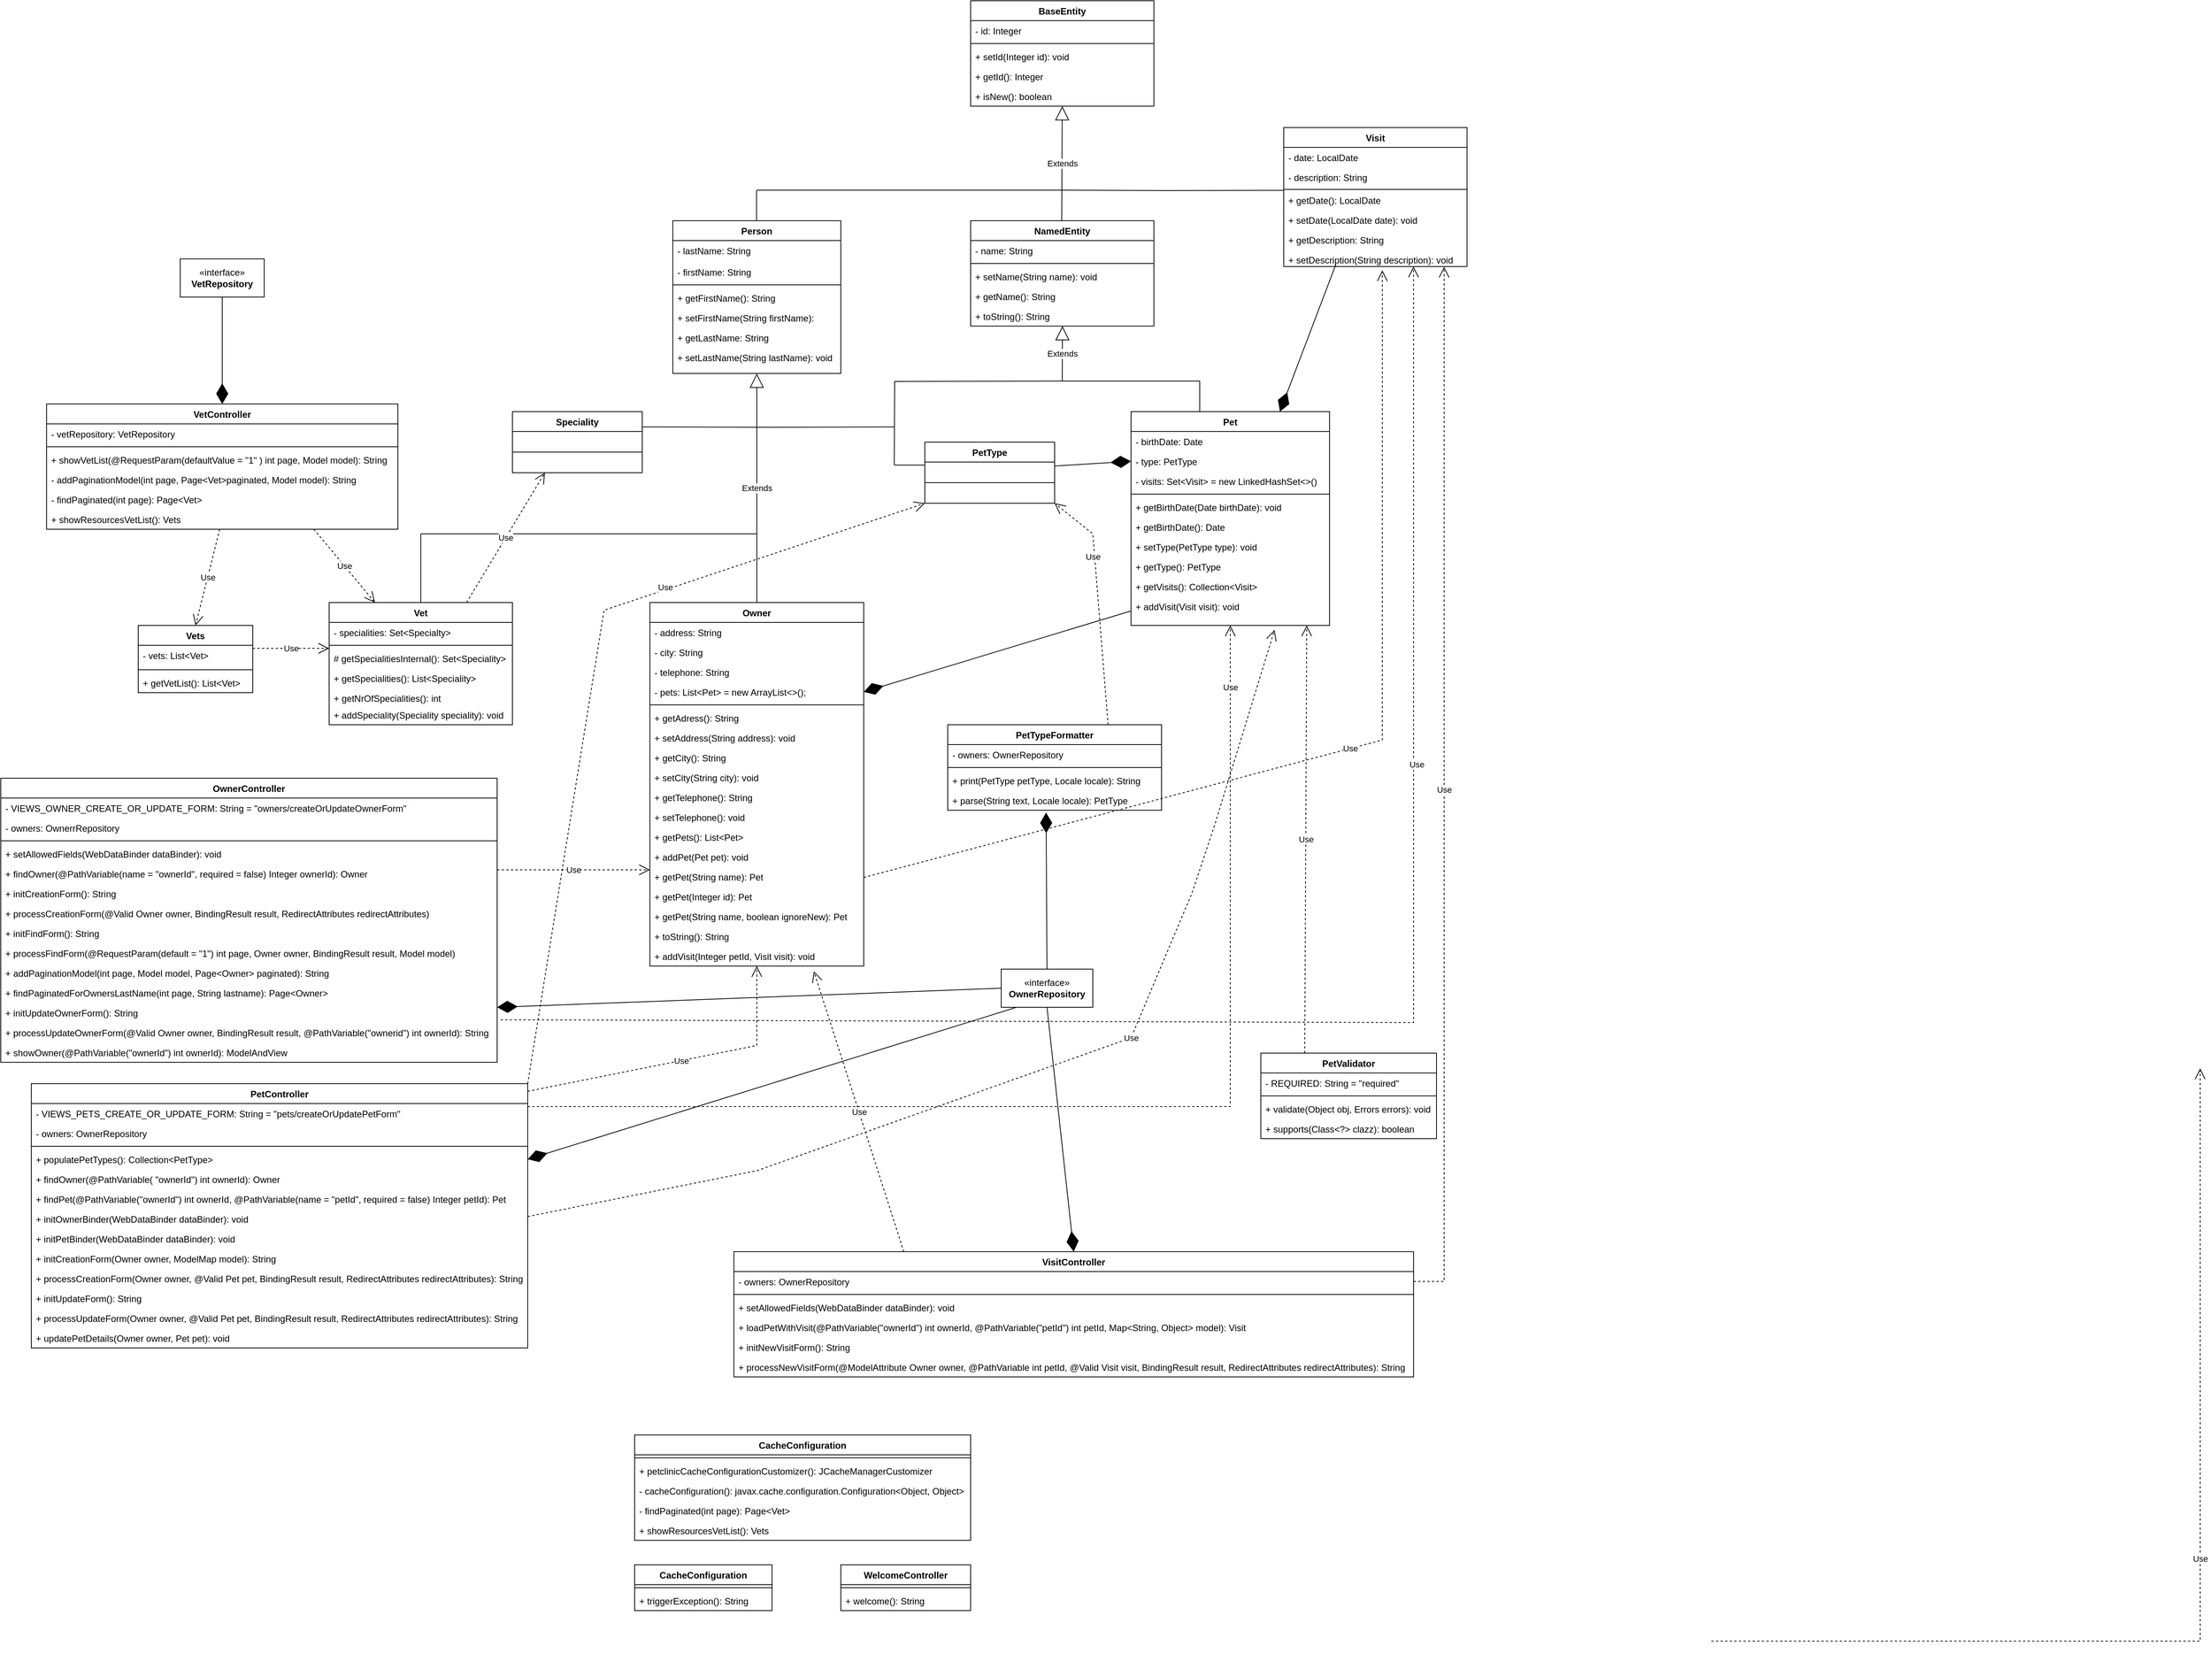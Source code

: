 <mxfile version="26.1.0">
  <diagram id="C5RBs43oDa-KdzZeNtuy" name="Page-1">
    <mxGraphModel dx="2082" dy="2247" grid="1" gridSize="10" guides="1" tooltips="1" connect="1" arrows="1" fold="1" page="1" pageScale="1" pageWidth="827" pageHeight="1169" math="0" shadow="0">
      <root>
        <mxCell id="WIyWlLk6GJQsqaUBKTNV-0" />
        <mxCell id="WIyWlLk6GJQsqaUBKTNV-1" parent="WIyWlLk6GJQsqaUBKTNV-0" />
        <mxCell id="treNw8Xe52a4ep_lziaN-0" value="Owner" style="swimlane;fontStyle=1;align=center;verticalAlign=top;childLayout=stackLayout;horizontal=1;startSize=26;horizontalStack=0;resizeParent=1;resizeParentMax=0;resizeLast=0;collapsible=1;marginBottom=0;whiteSpace=wrap;html=1;" parent="WIyWlLk6GJQsqaUBKTNV-1" vertex="1">
          <mxGeometry x="80" y="-310" width="280" height="476" as="geometry" />
        </mxCell>
        <mxCell id="treNw8Xe52a4ep_lziaN-6" value="- address: String&amp;nbsp;" style="text;strokeColor=none;fillColor=none;align=left;verticalAlign=top;spacingLeft=4;spacingRight=4;overflow=hidden;rotatable=0;points=[[0,0.5],[1,0.5]];portConstraint=eastwest;whiteSpace=wrap;html=1;" parent="treNw8Xe52a4ep_lziaN-0" vertex="1">
          <mxGeometry y="26" width="280" height="26" as="geometry" />
        </mxCell>
        <mxCell id="treNw8Xe52a4ep_lziaN-7" value="- city: String" style="text;strokeColor=none;fillColor=none;align=left;verticalAlign=top;spacingLeft=4;spacingRight=4;overflow=hidden;rotatable=0;points=[[0,0.5],[1,0.5]];portConstraint=eastwest;whiteSpace=wrap;html=1;" parent="treNw8Xe52a4ep_lziaN-0" vertex="1">
          <mxGeometry y="52" width="280" height="26" as="geometry" />
        </mxCell>
        <mxCell id="treNw8Xe52a4ep_lziaN-8" value="- telephone: String&amp;nbsp;" style="text;strokeColor=none;fillColor=none;align=left;verticalAlign=top;spacingLeft=4;spacingRight=4;overflow=hidden;rotatable=0;points=[[0,0.5],[1,0.5]];portConstraint=eastwest;whiteSpace=wrap;html=1;" parent="treNw8Xe52a4ep_lziaN-0" vertex="1">
          <mxGeometry y="78" width="280" height="26" as="geometry" />
        </mxCell>
        <mxCell id="treNw8Xe52a4ep_lziaN-1" value="- pets: List&amp;lt;Pet&amp;gt; = new ArrayList&amp;lt;&amp;gt;();" style="text;strokeColor=none;fillColor=none;align=left;verticalAlign=top;spacingLeft=4;spacingRight=4;overflow=hidden;rotatable=0;points=[[0,0.5],[1,0.5]];portConstraint=eastwest;whiteSpace=wrap;html=1;" parent="treNw8Xe52a4ep_lziaN-0" vertex="1">
          <mxGeometry y="104" width="280" height="26" as="geometry" />
        </mxCell>
        <mxCell id="treNw8Xe52a4ep_lziaN-2" value="" style="line;strokeWidth=1;fillColor=none;align=left;verticalAlign=middle;spacingTop=-1;spacingLeft=3;spacingRight=3;rotatable=0;labelPosition=right;points=[];portConstraint=eastwest;strokeColor=inherit;" parent="treNw8Xe52a4ep_lziaN-0" vertex="1">
          <mxGeometry y="130" width="280" height="8" as="geometry" />
        </mxCell>
        <mxCell id="treNw8Xe52a4ep_lziaN-9" value="+ getAdress(): String" style="text;strokeColor=none;fillColor=none;align=left;verticalAlign=top;spacingLeft=4;spacingRight=4;overflow=hidden;rotatable=0;points=[[0,0.5],[1,0.5]];portConstraint=eastwest;whiteSpace=wrap;html=1;" parent="treNw8Xe52a4ep_lziaN-0" vertex="1">
          <mxGeometry y="138" width="280" height="26" as="geometry" />
        </mxCell>
        <mxCell id="treNw8Xe52a4ep_lziaN-10" value="+ setAddress(String address): void" style="text;strokeColor=none;fillColor=none;align=left;verticalAlign=top;spacingLeft=4;spacingRight=4;overflow=hidden;rotatable=0;points=[[0,0.5],[1,0.5]];portConstraint=eastwest;whiteSpace=wrap;html=1;" parent="treNw8Xe52a4ep_lziaN-0" vertex="1">
          <mxGeometry y="164" width="280" height="26" as="geometry" />
        </mxCell>
        <mxCell id="treNw8Xe52a4ep_lziaN-11" value="+ getCity(): String" style="text;strokeColor=none;fillColor=none;align=left;verticalAlign=top;spacingLeft=4;spacingRight=4;overflow=hidden;rotatable=0;points=[[0,0.5],[1,0.5]];portConstraint=eastwest;whiteSpace=wrap;html=1;" parent="treNw8Xe52a4ep_lziaN-0" vertex="1">
          <mxGeometry y="190" width="280" height="26" as="geometry" />
        </mxCell>
        <mxCell id="treNw8Xe52a4ep_lziaN-12" value="+ setCity(String city): void" style="text;strokeColor=none;fillColor=none;align=left;verticalAlign=top;spacingLeft=4;spacingRight=4;overflow=hidden;rotatable=0;points=[[0,0.5],[1,0.5]];portConstraint=eastwest;whiteSpace=wrap;html=1;" parent="treNw8Xe52a4ep_lziaN-0" vertex="1">
          <mxGeometry y="216" width="280" height="26" as="geometry" />
        </mxCell>
        <mxCell id="treNw8Xe52a4ep_lziaN-13" value="+ getTelephone(): String" style="text;strokeColor=none;fillColor=none;align=left;verticalAlign=top;spacingLeft=4;spacingRight=4;overflow=hidden;rotatable=0;points=[[0,0.5],[1,0.5]];portConstraint=eastwest;whiteSpace=wrap;html=1;" parent="treNw8Xe52a4ep_lziaN-0" vertex="1">
          <mxGeometry y="242" width="280" height="26" as="geometry" />
        </mxCell>
        <mxCell id="treNw8Xe52a4ep_lziaN-14" value="+ setTelephone(): void" style="text;strokeColor=none;fillColor=none;align=left;verticalAlign=top;spacingLeft=4;spacingRight=4;overflow=hidden;rotatable=0;points=[[0,0.5],[1,0.5]];portConstraint=eastwest;whiteSpace=wrap;html=1;" parent="treNw8Xe52a4ep_lziaN-0" vertex="1">
          <mxGeometry y="268" width="280" height="26" as="geometry" />
        </mxCell>
        <mxCell id="treNw8Xe52a4ep_lziaN-18" value="+ getPets(): List&amp;lt;Pet&amp;gt;" style="text;strokeColor=none;fillColor=none;align=left;verticalAlign=top;spacingLeft=4;spacingRight=4;overflow=hidden;rotatable=0;points=[[0,0.5],[1,0.5]];portConstraint=eastwest;whiteSpace=wrap;html=1;" parent="treNw8Xe52a4ep_lziaN-0" vertex="1">
          <mxGeometry y="294" width="280" height="26" as="geometry" />
        </mxCell>
        <mxCell id="treNw8Xe52a4ep_lziaN-19" value="+ addPet(Pet pet): void" style="text;strokeColor=none;fillColor=none;align=left;verticalAlign=top;spacingLeft=4;spacingRight=4;overflow=hidden;rotatable=0;points=[[0,0.5],[1,0.5]];portConstraint=eastwest;whiteSpace=wrap;html=1;" parent="treNw8Xe52a4ep_lziaN-0" vertex="1">
          <mxGeometry y="320" width="280" height="26" as="geometry" />
        </mxCell>
        <mxCell id="FpK9VYKUKuH9tmydP0Fb-16" value="+ getPet(String name): Pet" style="text;strokeColor=none;fillColor=none;align=left;verticalAlign=top;spacingLeft=4;spacingRight=4;overflow=hidden;rotatable=0;points=[[0,0.5],[1,0.5]];portConstraint=eastwest;whiteSpace=wrap;html=1;" parent="treNw8Xe52a4ep_lziaN-0" vertex="1">
          <mxGeometry y="346" width="280" height="26" as="geometry" />
        </mxCell>
        <mxCell id="FpK9VYKUKuH9tmydP0Fb-17" value="+ getPet(Integer id): Pet" style="text;strokeColor=none;fillColor=none;align=left;verticalAlign=top;spacingLeft=4;spacingRight=4;overflow=hidden;rotatable=0;points=[[0,0.5],[1,0.5]];portConstraint=eastwest;whiteSpace=wrap;html=1;" parent="treNw8Xe52a4ep_lziaN-0" vertex="1">
          <mxGeometry y="372" width="280" height="26" as="geometry" />
        </mxCell>
        <mxCell id="FpK9VYKUKuH9tmydP0Fb-18" value="+ getPet(String name, boolean ignoreNew): Pet" style="text;strokeColor=none;fillColor=none;align=left;verticalAlign=top;spacingLeft=4;spacingRight=4;overflow=hidden;rotatable=0;points=[[0,0.5],[1,0.5]];portConstraint=eastwest;whiteSpace=wrap;html=1;" parent="treNw8Xe52a4ep_lziaN-0" vertex="1">
          <mxGeometry y="398" width="280" height="26" as="geometry" />
        </mxCell>
        <mxCell id="treNw8Xe52a4ep_lziaN-16" value="+ toString(): String" style="text;strokeColor=none;fillColor=none;align=left;verticalAlign=top;spacingLeft=4;spacingRight=4;overflow=hidden;rotatable=0;points=[[0,0.5],[1,0.5]];portConstraint=eastwest;whiteSpace=wrap;html=1;" parent="treNw8Xe52a4ep_lziaN-0" vertex="1">
          <mxGeometry y="424" width="280" height="26" as="geometry" />
        </mxCell>
        <mxCell id="treNw8Xe52a4ep_lziaN-17" value="+ addVisit(Integer petId, Visit visit): void" style="text;strokeColor=none;fillColor=none;align=left;verticalAlign=top;spacingLeft=4;spacingRight=4;overflow=hidden;rotatable=0;points=[[0,0.5],[1,0.5]];portConstraint=eastwest;whiteSpace=wrap;html=1;" parent="treNw8Xe52a4ep_lziaN-0" vertex="1">
          <mxGeometry y="450" width="280" height="26" as="geometry" />
        </mxCell>
        <mxCell id="treNw8Xe52a4ep_lziaN-24" value="Person" style="swimlane;fontStyle=1;align=center;verticalAlign=top;childLayout=stackLayout;horizontal=1;startSize=26;horizontalStack=0;resizeParent=1;resizeParentMax=0;resizeLast=0;collapsible=1;marginBottom=0;whiteSpace=wrap;html=1;" parent="WIyWlLk6GJQsqaUBKTNV-1" vertex="1">
          <mxGeometry x="110" y="-810" width="220" height="200" as="geometry" />
        </mxCell>
        <mxCell id="treNw8Xe52a4ep_lziaN-25" value="- lastName: String" style="text;strokeColor=none;fillColor=none;align=left;verticalAlign=top;spacingLeft=4;spacingRight=4;overflow=hidden;rotatable=0;points=[[0,0.5],[1,0.5]];portConstraint=eastwest;whiteSpace=wrap;html=1;" parent="treNw8Xe52a4ep_lziaN-24" vertex="1">
          <mxGeometry y="26" width="220" height="28" as="geometry" />
        </mxCell>
        <mxCell id="treNw8Xe52a4ep_lziaN-29" value="- firstName: String" style="text;strokeColor=none;fillColor=none;align=left;verticalAlign=top;spacingLeft=4;spacingRight=4;overflow=hidden;rotatable=0;points=[[0,0.5],[1,0.5]];portConstraint=eastwest;whiteSpace=wrap;html=1;" parent="treNw8Xe52a4ep_lziaN-24" vertex="1">
          <mxGeometry y="54" width="220" height="26" as="geometry" />
        </mxCell>
        <mxCell id="treNw8Xe52a4ep_lziaN-26" value="" style="line;strokeWidth=1;fillColor=none;align=left;verticalAlign=middle;spacingTop=-1;spacingLeft=3;spacingRight=3;rotatable=0;labelPosition=right;points=[];portConstraint=eastwest;strokeColor=inherit;" parent="treNw8Xe52a4ep_lziaN-24" vertex="1">
          <mxGeometry y="80" width="220" height="8" as="geometry" />
        </mxCell>
        <mxCell id="treNw8Xe52a4ep_lziaN-30" value="+ getFirstName(): String" style="text;strokeColor=none;fillColor=none;align=left;verticalAlign=top;spacingLeft=4;spacingRight=4;overflow=hidden;rotatable=0;points=[[0,0.5],[1,0.5]];portConstraint=eastwest;whiteSpace=wrap;html=1;" parent="treNw8Xe52a4ep_lziaN-24" vertex="1">
          <mxGeometry y="88" width="220" height="26" as="geometry" />
        </mxCell>
        <mxCell id="treNw8Xe52a4ep_lziaN-31" value="+ setFirstName(String firstName):&amp;nbsp;" style="text;strokeColor=none;fillColor=none;align=left;verticalAlign=top;spacingLeft=4;spacingRight=4;overflow=hidden;rotatable=0;points=[[0,0.5],[1,0.5]];portConstraint=eastwest;whiteSpace=wrap;html=1;" parent="treNw8Xe52a4ep_lziaN-24" vertex="1">
          <mxGeometry y="114" width="220" height="26" as="geometry" />
        </mxCell>
        <mxCell id="treNw8Xe52a4ep_lziaN-32" value="+ getLastName: String" style="text;strokeColor=none;fillColor=none;align=left;verticalAlign=top;spacingLeft=4;spacingRight=4;overflow=hidden;rotatable=0;points=[[0,0.5],[1,0.5]];portConstraint=eastwest;whiteSpace=wrap;html=1;" parent="treNw8Xe52a4ep_lziaN-24" vertex="1">
          <mxGeometry y="140" width="220" height="26" as="geometry" />
        </mxCell>
        <mxCell id="treNw8Xe52a4ep_lziaN-27" value="+ setLastName(String lastName): void&amp;nbsp;" style="text;strokeColor=none;fillColor=none;align=left;verticalAlign=top;spacingLeft=4;spacingRight=4;overflow=hidden;rotatable=0;points=[[0,0.5],[1,0.5]];portConstraint=eastwest;whiteSpace=wrap;html=1;" parent="treNw8Xe52a4ep_lziaN-24" vertex="1">
          <mxGeometry y="166" width="220" height="34" as="geometry" />
        </mxCell>
        <mxCell id="treNw8Xe52a4ep_lziaN-33" value="Extends" style="endArrow=block;endSize=16;endFill=0;html=1;rounded=0;entryX=0.5;entryY=1.006;entryDx=0;entryDy=0;entryPerimeter=0;exitX=0.5;exitY=0;exitDx=0;exitDy=0;" parent="WIyWlLk6GJQsqaUBKTNV-1" source="treNw8Xe52a4ep_lziaN-0" target="treNw8Xe52a4ep_lziaN-27" edge="1">
          <mxGeometry width="160" relative="1" as="geometry">
            <mxPoint x="220" y="-840" as="sourcePoint" />
            <mxPoint x="219.5" y="-930" as="targetPoint" />
          </mxGeometry>
        </mxCell>
        <mxCell id="treNw8Xe52a4ep_lziaN-34" value="Pet" style="swimlane;fontStyle=1;align=center;verticalAlign=top;childLayout=stackLayout;horizontal=1;startSize=26;horizontalStack=0;resizeParent=1;resizeParentMax=0;resizeLast=0;collapsible=1;marginBottom=0;whiteSpace=wrap;html=1;" parent="WIyWlLk6GJQsqaUBKTNV-1" vertex="1">
          <mxGeometry x="710" y="-560" width="260" height="280" as="geometry" />
        </mxCell>
        <mxCell id="treNw8Xe52a4ep_lziaN-35" value="- birthDate: Date" style="text;strokeColor=none;fillColor=none;align=left;verticalAlign=top;spacingLeft=4;spacingRight=4;overflow=hidden;rotatable=0;points=[[0,0.5],[1,0.5]];portConstraint=eastwest;whiteSpace=wrap;html=1;" parent="treNw8Xe52a4ep_lziaN-34" vertex="1">
          <mxGeometry y="26" width="260" height="26" as="geometry" />
        </mxCell>
        <mxCell id="treNw8Xe52a4ep_lziaN-43" value="- type: PetType" style="text;strokeColor=none;fillColor=none;align=left;verticalAlign=top;spacingLeft=4;spacingRight=4;overflow=hidden;rotatable=0;points=[[0,0.5],[1,0.5]];portConstraint=eastwest;whiteSpace=wrap;html=1;" parent="treNw8Xe52a4ep_lziaN-34" vertex="1">
          <mxGeometry y="52" width="260" height="26" as="geometry" />
        </mxCell>
        <mxCell id="treNw8Xe52a4ep_lziaN-36" value="- visits: Set&amp;lt;Visit&amp;gt; = new LinkedHashSet&amp;lt;&amp;gt;()" style="text;strokeColor=none;fillColor=none;align=left;verticalAlign=top;spacingLeft=4;spacingRight=4;overflow=hidden;rotatable=0;points=[[0,0.5],[1,0.5]];portConstraint=eastwest;whiteSpace=wrap;html=1;" parent="treNw8Xe52a4ep_lziaN-34" vertex="1">
          <mxGeometry y="78" width="260" height="26" as="geometry" />
        </mxCell>
        <mxCell id="treNw8Xe52a4ep_lziaN-37" value="" style="line;strokeWidth=1;fillColor=none;align=left;verticalAlign=middle;spacingTop=-1;spacingLeft=3;spacingRight=3;rotatable=0;labelPosition=right;points=[];portConstraint=eastwest;strokeColor=inherit;" parent="treNw8Xe52a4ep_lziaN-34" vertex="1">
          <mxGeometry y="104" width="260" height="8" as="geometry" />
        </mxCell>
        <mxCell id="treNw8Xe52a4ep_lziaN-38" value="+ getBirthDate(Date birthDate): void" style="text;strokeColor=none;fillColor=none;align=left;verticalAlign=top;spacingLeft=4;spacingRight=4;overflow=hidden;rotatable=0;points=[[0,0.5],[1,0.5]];portConstraint=eastwest;whiteSpace=wrap;html=1;" parent="treNw8Xe52a4ep_lziaN-34" vertex="1">
          <mxGeometry y="112" width="260" height="26" as="geometry" />
        </mxCell>
        <mxCell id="treNw8Xe52a4ep_lziaN-39" value="+ getBirthDate(): Date&amp;nbsp;" style="text;strokeColor=none;fillColor=none;align=left;verticalAlign=top;spacingLeft=4;spacingRight=4;overflow=hidden;rotatable=0;points=[[0,0.5],[1,0.5]];portConstraint=eastwest;whiteSpace=wrap;html=1;" parent="treNw8Xe52a4ep_lziaN-34" vertex="1">
          <mxGeometry y="138" width="260" height="26" as="geometry" />
        </mxCell>
        <mxCell id="treNw8Xe52a4ep_lziaN-40" value="+ setType(PetType type): void" style="text;strokeColor=none;fillColor=none;align=left;verticalAlign=top;spacingLeft=4;spacingRight=4;overflow=hidden;rotatable=0;points=[[0,0.5],[1,0.5]];portConstraint=eastwest;whiteSpace=wrap;html=1;" parent="treNw8Xe52a4ep_lziaN-34" vertex="1">
          <mxGeometry y="164" width="260" height="26" as="geometry" />
        </mxCell>
        <mxCell id="treNw8Xe52a4ep_lziaN-46" value="+ getType(): PetType" style="text;strokeColor=none;fillColor=none;align=left;verticalAlign=top;spacingLeft=4;spacingRight=4;overflow=hidden;rotatable=0;points=[[0,0.5],[1,0.5]];portConstraint=eastwest;whiteSpace=wrap;html=1;" parent="treNw8Xe52a4ep_lziaN-34" vertex="1">
          <mxGeometry y="190" width="260" height="26" as="geometry" />
        </mxCell>
        <mxCell id="treNw8Xe52a4ep_lziaN-51" value="+ getVisits(): Collection&amp;lt;Visit&amp;gt;" style="text;strokeColor=none;fillColor=none;align=left;verticalAlign=top;spacingLeft=4;spacingRight=4;overflow=hidden;rotatable=0;points=[[0,0.5],[1,0.5]];portConstraint=eastwest;whiteSpace=wrap;html=1;" parent="treNw8Xe52a4ep_lziaN-34" vertex="1">
          <mxGeometry y="216" width="260" height="26" as="geometry" />
        </mxCell>
        <mxCell id="treNw8Xe52a4ep_lziaN-41" value="+ addVisit(Visit visit): void" style="text;strokeColor=none;fillColor=none;align=left;verticalAlign=top;spacingLeft=4;spacingRight=4;overflow=hidden;rotatable=0;points=[[0,0.5],[1,0.5]];portConstraint=eastwest;whiteSpace=wrap;html=1;" parent="treNw8Xe52a4ep_lziaN-34" vertex="1">
          <mxGeometry y="242" width="260" height="38" as="geometry" />
        </mxCell>
        <mxCell id="treNw8Xe52a4ep_lziaN-52" value="Extends" style="endArrow=block;endSize=16;endFill=0;html=1;rounded=0;" parent="WIyWlLk6GJQsqaUBKTNV-1" edge="1">
          <mxGeometry width="160" relative="1" as="geometry">
            <mxPoint x="620" y="-600" as="sourcePoint" />
            <mxPoint x="620.2" y="-672" as="targetPoint" />
          </mxGeometry>
        </mxCell>
        <mxCell id="pr3F95v6sbht4BR1zz6e-0" value="NamedEntity" style="swimlane;fontStyle=1;align=center;verticalAlign=top;childLayout=stackLayout;horizontal=1;startSize=26;horizontalStack=0;resizeParent=1;resizeParentMax=0;resizeLast=0;collapsible=1;marginBottom=0;whiteSpace=wrap;html=1;" parent="WIyWlLk6GJQsqaUBKTNV-1" vertex="1">
          <mxGeometry x="500" y="-810" width="240" height="138" as="geometry" />
        </mxCell>
        <mxCell id="pr3F95v6sbht4BR1zz6e-1" value="- name: String" style="text;strokeColor=none;fillColor=none;align=left;verticalAlign=top;spacingLeft=4;spacingRight=4;overflow=hidden;rotatable=0;points=[[0,0.5],[1,0.5]];portConstraint=eastwest;whiteSpace=wrap;html=1;" parent="pr3F95v6sbht4BR1zz6e-0" vertex="1">
          <mxGeometry y="26" width="240" height="26" as="geometry" />
        </mxCell>
        <mxCell id="pr3F95v6sbht4BR1zz6e-3" value="" style="line;strokeWidth=1;fillColor=none;align=left;verticalAlign=middle;spacingTop=-1;spacingLeft=3;spacingRight=3;rotatable=0;labelPosition=right;points=[];portConstraint=eastwest;strokeColor=inherit;" parent="pr3F95v6sbht4BR1zz6e-0" vertex="1">
          <mxGeometry y="52" width="240" height="8" as="geometry" />
        </mxCell>
        <mxCell id="pr3F95v6sbht4BR1zz6e-4" value="+ setName(String name): void" style="text;strokeColor=none;fillColor=none;align=left;verticalAlign=top;spacingLeft=4;spacingRight=4;overflow=hidden;rotatable=0;points=[[0,0.5],[1,0.5]];portConstraint=eastwest;whiteSpace=wrap;html=1;" parent="pr3F95v6sbht4BR1zz6e-0" vertex="1">
          <mxGeometry y="60" width="240" height="26" as="geometry" />
        </mxCell>
        <mxCell id="pr3F95v6sbht4BR1zz6e-5" value="+ getName(): String&amp;nbsp;" style="text;strokeColor=none;fillColor=none;align=left;verticalAlign=top;spacingLeft=4;spacingRight=4;overflow=hidden;rotatable=0;points=[[0,0.5],[1,0.5]];portConstraint=eastwest;whiteSpace=wrap;html=1;" parent="pr3F95v6sbht4BR1zz6e-0" vertex="1">
          <mxGeometry y="86" width="240" height="26" as="geometry" />
        </mxCell>
        <mxCell id="pr3F95v6sbht4BR1zz6e-6" value="+ toString(): String" style="text;strokeColor=none;fillColor=none;align=left;verticalAlign=top;spacingLeft=4;spacingRight=4;overflow=hidden;rotatable=0;points=[[0,0.5],[1,0.5]];portConstraint=eastwest;whiteSpace=wrap;html=1;" parent="pr3F95v6sbht4BR1zz6e-0" vertex="1">
          <mxGeometry y="112" width="240" height="26" as="geometry" />
        </mxCell>
        <mxCell id="pr3F95v6sbht4BR1zz6e-9" value="BaseEntity" style="swimlane;fontStyle=1;align=center;verticalAlign=top;childLayout=stackLayout;horizontal=1;startSize=26;horizontalStack=0;resizeParent=1;resizeParentMax=0;resizeLast=0;collapsible=1;marginBottom=0;whiteSpace=wrap;html=1;" parent="WIyWlLk6GJQsqaUBKTNV-1" vertex="1">
          <mxGeometry x="500" y="-1098" width="240" height="138" as="geometry" />
        </mxCell>
        <mxCell id="pr3F95v6sbht4BR1zz6e-10" value="- id: Integer" style="text;strokeColor=none;fillColor=none;align=left;verticalAlign=top;spacingLeft=4;spacingRight=4;overflow=hidden;rotatable=0;points=[[0,0.5],[1,0.5]];portConstraint=eastwest;whiteSpace=wrap;html=1;" parent="pr3F95v6sbht4BR1zz6e-9" vertex="1">
          <mxGeometry y="26" width="240" height="26" as="geometry" />
        </mxCell>
        <mxCell id="pr3F95v6sbht4BR1zz6e-11" value="" style="line;strokeWidth=1;fillColor=none;align=left;verticalAlign=middle;spacingTop=-1;spacingLeft=3;spacingRight=3;rotatable=0;labelPosition=right;points=[];portConstraint=eastwest;strokeColor=inherit;" parent="pr3F95v6sbht4BR1zz6e-9" vertex="1">
          <mxGeometry y="52" width="240" height="8" as="geometry" />
        </mxCell>
        <mxCell id="pr3F95v6sbht4BR1zz6e-12" value="+ setId(Integer id): void" style="text;strokeColor=none;fillColor=none;align=left;verticalAlign=top;spacingLeft=4;spacingRight=4;overflow=hidden;rotatable=0;points=[[0,0.5],[1,0.5]];portConstraint=eastwest;whiteSpace=wrap;html=1;" parent="pr3F95v6sbht4BR1zz6e-9" vertex="1">
          <mxGeometry y="60" width="240" height="26" as="geometry" />
        </mxCell>
        <mxCell id="pr3F95v6sbht4BR1zz6e-13" value="+ getId(): Integer &amp;nbsp;" style="text;strokeColor=none;fillColor=none;align=left;verticalAlign=top;spacingLeft=4;spacingRight=4;overflow=hidden;rotatable=0;points=[[0,0.5],[1,0.5]];portConstraint=eastwest;whiteSpace=wrap;html=1;" parent="pr3F95v6sbht4BR1zz6e-9" vertex="1">
          <mxGeometry y="86" width="240" height="26" as="geometry" />
        </mxCell>
        <mxCell id="pr3F95v6sbht4BR1zz6e-14" value="+ isNew(): boolean" style="text;strokeColor=none;fillColor=none;align=left;verticalAlign=top;spacingLeft=4;spacingRight=4;overflow=hidden;rotatable=0;points=[[0,0.5],[1,0.5]];portConstraint=eastwest;whiteSpace=wrap;html=1;" parent="pr3F95v6sbht4BR1zz6e-9" vertex="1">
          <mxGeometry y="112" width="240" height="26" as="geometry" />
        </mxCell>
        <mxCell id="pr3F95v6sbht4BR1zz6e-15" value="Extends" style="endArrow=block;endSize=16;endFill=0;html=1;rounded=0;" parent="WIyWlLk6GJQsqaUBKTNV-1" target="pr3F95v6sbht4BR1zz6e-14" edge="1">
          <mxGeometry width="160" relative="1" as="geometry">
            <mxPoint x="619.29" y="-810" as="sourcePoint" />
            <mxPoint x="619.29" y="-890" as="targetPoint" />
          </mxGeometry>
        </mxCell>
        <mxCell id="pr3F95v6sbht4BR1zz6e-16" value="PetType" style="swimlane;fontStyle=1;align=center;verticalAlign=top;childLayout=stackLayout;horizontal=1;startSize=26;horizontalStack=0;resizeParent=1;resizeParentMax=0;resizeLast=0;collapsible=1;marginBottom=0;whiteSpace=wrap;html=1;" parent="WIyWlLk6GJQsqaUBKTNV-1" vertex="1">
          <mxGeometry x="440" y="-520" width="170" height="80" as="geometry" />
        </mxCell>
        <mxCell id="pr3F95v6sbht4BR1zz6e-18" value="" style="line;strokeWidth=1;fillColor=none;align=left;verticalAlign=middle;spacingTop=-1;spacingLeft=3;spacingRight=3;rotatable=0;labelPosition=right;points=[];portConstraint=eastwest;strokeColor=inherit;" parent="pr3F95v6sbht4BR1zz6e-16" vertex="1">
          <mxGeometry y="26" width="170" height="54" as="geometry" />
        </mxCell>
        <mxCell id="pr3F95v6sbht4BR1zz6e-31" value="Speciality" style="swimlane;fontStyle=1;align=center;verticalAlign=top;childLayout=stackLayout;horizontal=1;startSize=26;horizontalStack=0;resizeParent=1;resizeParentMax=0;resizeLast=0;collapsible=1;marginBottom=0;whiteSpace=wrap;html=1;" parent="WIyWlLk6GJQsqaUBKTNV-1" vertex="1">
          <mxGeometry x="-100" y="-560" width="170" height="80" as="geometry" />
        </mxCell>
        <mxCell id="pr3F95v6sbht4BR1zz6e-32" value="" style="line;strokeWidth=1;fillColor=none;align=left;verticalAlign=middle;spacingTop=-1;spacingLeft=3;spacingRight=3;rotatable=0;labelPosition=right;points=[];portConstraint=eastwest;strokeColor=inherit;" parent="pr3F95v6sbht4BR1zz6e-31" vertex="1">
          <mxGeometry y="26" width="170" height="54" as="geometry" />
        </mxCell>
        <mxCell id="pr3F95v6sbht4BR1zz6e-39" value="Vet" style="swimlane;fontStyle=1;align=center;verticalAlign=top;childLayout=stackLayout;horizontal=1;startSize=26;horizontalStack=0;resizeParent=1;resizeParentMax=0;resizeLast=0;collapsible=1;marginBottom=0;whiteSpace=wrap;html=1;" parent="WIyWlLk6GJQsqaUBKTNV-1" vertex="1">
          <mxGeometry x="-340" y="-310" width="240" height="160" as="geometry" />
        </mxCell>
        <mxCell id="pr3F95v6sbht4BR1zz6e-40" value="- specialities: Set&amp;lt;Specialty&amp;gt;" style="text;strokeColor=none;fillColor=none;align=left;verticalAlign=top;spacingLeft=4;spacingRight=4;overflow=hidden;rotatable=0;points=[[0,0.5],[1,0.5]];portConstraint=eastwest;whiteSpace=wrap;html=1;" parent="pr3F95v6sbht4BR1zz6e-39" vertex="1">
          <mxGeometry y="26" width="240" height="26" as="geometry" />
        </mxCell>
        <mxCell id="pr3F95v6sbht4BR1zz6e-42" value="" style="line;strokeWidth=1;fillColor=none;align=left;verticalAlign=middle;spacingTop=-1;spacingLeft=3;spacingRight=3;rotatable=0;labelPosition=right;points=[];portConstraint=eastwest;strokeColor=inherit;" parent="pr3F95v6sbht4BR1zz6e-39" vertex="1">
          <mxGeometry y="52" width="240" height="8" as="geometry" />
        </mxCell>
        <mxCell id="pr3F95v6sbht4BR1zz6e-44" value="# getSpecialitiesInternal(): Set&amp;lt;Speciality&amp;gt;" style="text;strokeColor=none;fillColor=none;align=left;verticalAlign=top;spacingLeft=4;spacingRight=4;overflow=hidden;rotatable=0;points=[[0,0.5],[1,0.5]];portConstraint=eastwest;whiteSpace=wrap;html=1;" parent="pr3F95v6sbht4BR1zz6e-39" vertex="1">
          <mxGeometry y="60" width="240" height="26" as="geometry" />
        </mxCell>
        <mxCell id="pr3F95v6sbht4BR1zz6e-45" value="+ getSpecialities(): List&amp;lt;Speciality&amp;gt;" style="text;strokeColor=none;fillColor=none;align=left;verticalAlign=top;spacingLeft=4;spacingRight=4;overflow=hidden;rotatable=0;points=[[0,0.5],[1,0.5]];portConstraint=eastwest;whiteSpace=wrap;html=1;" parent="pr3F95v6sbht4BR1zz6e-39" vertex="1">
          <mxGeometry y="86" width="240" height="26" as="geometry" />
        </mxCell>
        <mxCell id="pr3F95v6sbht4BR1zz6e-46" value="+ getNrOfSpecialities(): int&amp;nbsp;" style="text;strokeColor=none;fillColor=none;align=left;verticalAlign=top;spacingLeft=4;spacingRight=4;overflow=hidden;rotatable=0;points=[[0,0.5],[1,0.5]];portConstraint=eastwest;whiteSpace=wrap;html=1;" parent="pr3F95v6sbht4BR1zz6e-39" vertex="1">
          <mxGeometry y="112" width="240" height="22" as="geometry" />
        </mxCell>
        <mxCell id="pr3F95v6sbht4BR1zz6e-48" value="+ addSpeciality(Speciality speciality): void" style="text;strokeColor=none;fillColor=none;align=left;verticalAlign=top;spacingLeft=4;spacingRight=4;overflow=hidden;rotatable=0;points=[[0,0.5],[1,0.5]];portConstraint=eastwest;whiteSpace=wrap;html=1;" parent="pr3F95v6sbht4BR1zz6e-39" vertex="1">
          <mxGeometry y="134" width="240" height="26" as="geometry" />
        </mxCell>
        <mxCell id="pr3F95v6sbht4BR1zz6e-55" value="Vets" style="swimlane;fontStyle=1;align=center;verticalAlign=top;childLayout=stackLayout;horizontal=1;startSize=26;horizontalStack=0;resizeParent=1;resizeParentMax=0;resizeLast=0;collapsible=1;marginBottom=0;whiteSpace=wrap;html=1;" parent="WIyWlLk6GJQsqaUBKTNV-1" vertex="1">
          <mxGeometry x="-590" y="-280" width="150" height="88" as="geometry" />
        </mxCell>
        <mxCell id="pr3F95v6sbht4BR1zz6e-57" value="- vets: List&amp;lt;Vet&amp;gt;" style="text;strokeColor=none;fillColor=none;align=left;verticalAlign=top;spacingLeft=4;spacingRight=4;overflow=hidden;rotatable=0;points=[[0,0.5],[1,0.5]];portConstraint=eastwest;whiteSpace=wrap;html=1;" parent="pr3F95v6sbht4BR1zz6e-55" vertex="1">
          <mxGeometry y="26" width="150" height="28" as="geometry" />
        </mxCell>
        <mxCell id="pr3F95v6sbht4BR1zz6e-58" value="" style="line;strokeWidth=1;fillColor=none;align=left;verticalAlign=middle;spacingTop=-1;spacingLeft=3;spacingRight=3;rotatable=0;labelPosition=right;points=[];portConstraint=eastwest;strokeColor=inherit;" parent="pr3F95v6sbht4BR1zz6e-55" vertex="1">
          <mxGeometry y="54" width="150" height="8" as="geometry" />
        </mxCell>
        <mxCell id="pr3F95v6sbht4BR1zz6e-59" value="+ getVetList(): List&amp;lt;Vet&amp;gt;" style="text;strokeColor=none;fillColor=none;align=left;verticalAlign=top;spacingLeft=4;spacingRight=4;overflow=hidden;rotatable=0;points=[[0,0.5],[1,0.5]];portConstraint=eastwest;whiteSpace=wrap;html=1;" parent="pr3F95v6sbht4BR1zz6e-55" vertex="1">
          <mxGeometry y="62" width="150" height="26" as="geometry" />
        </mxCell>
        <mxCell id="pr3F95v6sbht4BR1zz6e-63" value="Visit" style="swimlane;fontStyle=1;align=center;verticalAlign=top;childLayout=stackLayout;horizontal=1;startSize=26;horizontalStack=0;resizeParent=1;resizeParentMax=0;resizeLast=0;collapsible=1;marginBottom=0;whiteSpace=wrap;html=1;" parent="WIyWlLk6GJQsqaUBKTNV-1" vertex="1">
          <mxGeometry x="910" y="-932" width="240" height="182" as="geometry" />
        </mxCell>
        <mxCell id="pr3F95v6sbht4BR1zz6e-64" value="- date: LocalDate" style="text;strokeColor=none;fillColor=none;align=left;verticalAlign=top;spacingLeft=4;spacingRight=4;overflow=hidden;rotatable=0;points=[[0,0.5],[1,0.5]];portConstraint=eastwest;whiteSpace=wrap;html=1;" parent="pr3F95v6sbht4BR1zz6e-63" vertex="1">
          <mxGeometry y="26" width="240" height="26" as="geometry" />
        </mxCell>
        <mxCell id="pr3F95v6sbht4BR1zz6e-65" value="- description: String" style="text;strokeColor=none;fillColor=none;align=left;verticalAlign=top;spacingLeft=4;spacingRight=4;overflow=hidden;rotatable=0;points=[[0,0.5],[1,0.5]];portConstraint=eastwest;whiteSpace=wrap;html=1;" parent="pr3F95v6sbht4BR1zz6e-63" vertex="1">
          <mxGeometry y="52" width="240" height="28" as="geometry" />
        </mxCell>
        <mxCell id="pr3F95v6sbht4BR1zz6e-66" value="" style="line;strokeWidth=1;fillColor=none;align=left;verticalAlign=middle;spacingTop=-1;spacingLeft=3;spacingRight=3;rotatable=0;labelPosition=right;points=[];portConstraint=eastwest;strokeColor=inherit;" parent="pr3F95v6sbht4BR1zz6e-63" vertex="1">
          <mxGeometry y="80" width="240" height="2" as="geometry" />
        </mxCell>
        <mxCell id="pr3F95v6sbht4BR1zz6e-67" value="+ getDate(): LocalDate" style="text;strokeColor=none;fillColor=none;align=left;verticalAlign=top;spacingLeft=4;spacingRight=4;overflow=hidden;rotatable=0;points=[[0,0.5],[1,0.5]];portConstraint=eastwest;whiteSpace=wrap;html=1;" parent="pr3F95v6sbht4BR1zz6e-63" vertex="1">
          <mxGeometry y="82" width="240" height="26" as="geometry" />
        </mxCell>
        <mxCell id="pr3F95v6sbht4BR1zz6e-68" value="+ setDate(LocalDate date): void" style="text;strokeColor=none;fillColor=none;align=left;verticalAlign=top;spacingLeft=4;spacingRight=4;overflow=hidden;rotatable=0;points=[[0,0.5],[1,0.5]];portConstraint=eastwest;whiteSpace=wrap;html=1;" parent="pr3F95v6sbht4BR1zz6e-63" vertex="1">
          <mxGeometry y="108" width="240" height="26" as="geometry" />
        </mxCell>
        <mxCell id="pr3F95v6sbht4BR1zz6e-69" value="+ getDescription: String" style="text;strokeColor=none;fillColor=none;align=left;verticalAlign=top;spacingLeft=4;spacingRight=4;overflow=hidden;rotatable=0;points=[[0,0.5],[1,0.5]];portConstraint=eastwest;whiteSpace=wrap;html=1;" parent="pr3F95v6sbht4BR1zz6e-63" vertex="1">
          <mxGeometry y="134" width="240" height="26" as="geometry" />
        </mxCell>
        <mxCell id="pr3F95v6sbht4BR1zz6e-70" value="+ setDescription(String description): void&amp;nbsp;" style="text;strokeColor=none;fillColor=none;align=left;verticalAlign=top;spacingLeft=4;spacingRight=4;overflow=hidden;rotatable=0;points=[[0,0.5],[1,0.5]];portConstraint=eastwest;whiteSpace=wrap;html=1;" parent="pr3F95v6sbht4BR1zz6e-63" vertex="1">
          <mxGeometry y="160" width="240" height="22" as="geometry" />
        </mxCell>
        <mxCell id="pr3F95v6sbht4BR1zz6e-75" value="" style="endArrow=none;html=1;edgeStyle=orthogonalEdgeStyle;rounded=0;entryX=0.001;entryY=0.08;entryDx=0;entryDy=0;entryPerimeter=0;" parent="WIyWlLk6GJQsqaUBKTNV-1" edge="1">
          <mxGeometry relative="1" as="geometry">
            <mxPoint x="620" y="-850" as="sourcePoint" />
            <mxPoint x="910.24" y="-849.76" as="targetPoint" />
          </mxGeometry>
        </mxCell>
        <mxCell id="pr3F95v6sbht4BR1zz6e-79" value="" style="endArrow=none;html=1;edgeStyle=orthogonalEdgeStyle;rounded=0;entryX=0.5;entryY=0;entryDx=0;entryDy=0;" parent="WIyWlLk6GJQsqaUBKTNV-1" target="treNw8Xe52a4ep_lziaN-34" edge="1">
          <mxGeometry relative="1" as="geometry">
            <mxPoint x="620" y="-600" as="sourcePoint" />
            <mxPoint x="780" y="-600" as="targetPoint" />
            <Array as="points">
              <mxPoint x="800" y="-600" />
              <mxPoint x="800" y="-560" />
            </Array>
          </mxGeometry>
        </mxCell>
        <mxCell id="pr3F95v6sbht4BR1zz6e-93" value="" style="endArrow=none;html=1;edgeStyle=orthogonalEdgeStyle;rounded=0;" parent="WIyWlLk6GJQsqaUBKTNV-1" edge="1">
          <mxGeometry relative="1" as="geometry">
            <mxPoint x="400" y="-490" as="sourcePoint" />
            <mxPoint x="440" y="-490" as="targetPoint" />
          </mxGeometry>
        </mxCell>
        <mxCell id="pr3F95v6sbht4BR1zz6e-96" value="" style="endArrow=none;html=1;edgeStyle=orthogonalEdgeStyle;rounded=0;entryX=1;entryY=0.25;entryDx=0;entryDy=0;" parent="WIyWlLk6GJQsqaUBKTNV-1" target="pr3F95v6sbht4BR1zz6e-31" edge="1">
          <mxGeometry relative="1" as="geometry">
            <mxPoint x="400" y="-540" as="sourcePoint" />
            <mxPoint x="110" y="-590" as="targetPoint" />
          </mxGeometry>
        </mxCell>
        <mxCell id="pr3F95v6sbht4BR1zz6e-97" value="" style="endArrow=none;html=1;edgeStyle=orthogonalEdgeStyle;rounded=0;" parent="WIyWlLk6GJQsqaUBKTNV-1" edge="1">
          <mxGeometry relative="1" as="geometry">
            <mxPoint x="620" y="-600" as="sourcePoint" />
            <mxPoint x="400" y="-490" as="targetPoint" />
          </mxGeometry>
        </mxCell>
        <mxCell id="MT7qJdzdu07QQjaVI85b-0" value="VetController" style="swimlane;fontStyle=1;align=center;verticalAlign=top;childLayout=stackLayout;horizontal=1;startSize=26;horizontalStack=0;resizeParent=1;resizeParentMax=0;resizeLast=0;collapsible=1;marginBottom=0;whiteSpace=wrap;html=1;" parent="WIyWlLk6GJQsqaUBKTNV-1" vertex="1">
          <mxGeometry x="-710" y="-570" width="460" height="164" as="geometry" />
        </mxCell>
        <mxCell id="MT7qJdzdu07QQjaVI85b-1" value="- vetRepository: VetRepository" style="text;strokeColor=none;fillColor=none;align=left;verticalAlign=top;spacingLeft=4;spacingRight=4;overflow=hidden;rotatable=0;points=[[0,0.5],[1,0.5]];portConstraint=eastwest;whiteSpace=wrap;html=1;" parent="MT7qJdzdu07QQjaVI85b-0" vertex="1">
          <mxGeometry y="26" width="460" height="26" as="geometry" />
        </mxCell>
        <mxCell id="MT7qJdzdu07QQjaVI85b-2" value="" style="line;strokeWidth=1;fillColor=none;align=left;verticalAlign=middle;spacingTop=-1;spacingLeft=3;spacingRight=3;rotatable=0;labelPosition=right;points=[];portConstraint=eastwest;strokeColor=inherit;" parent="MT7qJdzdu07QQjaVI85b-0" vertex="1">
          <mxGeometry y="52" width="460" height="8" as="geometry" />
        </mxCell>
        <mxCell id="MT7qJdzdu07QQjaVI85b-5" value="+ showVetList(@RequestParam(defaultValue = &quot;1&quot; ) int page, Model model): String" style="text;strokeColor=none;fillColor=none;align=left;verticalAlign=top;spacingLeft=4;spacingRight=4;overflow=hidden;rotatable=0;points=[[0,0.5],[1,0.5]];portConstraint=eastwest;whiteSpace=wrap;html=1;" parent="MT7qJdzdu07QQjaVI85b-0" vertex="1">
          <mxGeometry y="60" width="460" height="26" as="geometry" />
        </mxCell>
        <mxCell id="MT7qJdzdu07QQjaVI85b-7" value="- addPaginationModel(int page, Page&amp;lt;Vet&amp;gt;paginated, Model model): String" style="text;strokeColor=none;fillColor=none;align=left;verticalAlign=top;spacingLeft=4;spacingRight=4;overflow=hidden;rotatable=0;points=[[0,0.5],[1,0.5]];portConstraint=eastwest;whiteSpace=wrap;html=1;" parent="MT7qJdzdu07QQjaVI85b-0" vertex="1">
          <mxGeometry y="86" width="460" height="26" as="geometry" />
        </mxCell>
        <mxCell id="MT7qJdzdu07QQjaVI85b-6" value="- findPaginated(int page): Page&amp;lt;Vet&amp;gt;" style="text;strokeColor=none;fillColor=none;align=left;verticalAlign=top;spacingLeft=4;spacingRight=4;overflow=hidden;rotatable=0;points=[[0,0.5],[1,0.5]];portConstraint=eastwest;whiteSpace=wrap;html=1;" parent="MT7qJdzdu07QQjaVI85b-0" vertex="1">
          <mxGeometry y="112" width="460" height="26" as="geometry" />
        </mxCell>
        <mxCell id="MT7qJdzdu07QQjaVI85b-4" value="+ showResourcesVetList(): Vets" style="text;strokeColor=none;fillColor=none;align=left;verticalAlign=top;spacingLeft=4;spacingRight=4;overflow=hidden;rotatable=0;points=[[0,0.5],[1,0.5]];portConstraint=eastwest;whiteSpace=wrap;html=1;" parent="MT7qJdzdu07QQjaVI85b-0" vertex="1">
          <mxGeometry y="138" width="460" height="26" as="geometry" />
        </mxCell>
        <mxCell id="FpK9VYKUKuH9tmydP0Fb-0" value="" style="endArrow=none;html=1;edgeStyle=orthogonalEdgeStyle;rounded=0;" parent="WIyWlLk6GJQsqaUBKTNV-1" edge="1">
          <mxGeometry relative="1" as="geometry">
            <mxPoint x="-220" y="-400" as="sourcePoint" />
            <mxPoint x="220" y="-400" as="targetPoint" />
          </mxGeometry>
        </mxCell>
        <mxCell id="FpK9VYKUKuH9tmydP0Fb-6" value="" style="endArrow=none;html=1;edgeStyle=orthogonalEdgeStyle;rounded=0;" parent="WIyWlLk6GJQsqaUBKTNV-1" edge="1">
          <mxGeometry relative="1" as="geometry">
            <mxPoint x="-220" y="-310" as="sourcePoint" />
            <mxPoint x="-220" y="-400" as="targetPoint" />
          </mxGeometry>
        </mxCell>
        <mxCell id="FpK9VYKUKuH9tmydP0Fb-10" value="" style="endArrow=none;html=1;edgeStyle=orthogonalEdgeStyle;rounded=0;" parent="WIyWlLk6GJQsqaUBKTNV-1" edge="1">
          <mxGeometry relative="1" as="geometry">
            <mxPoint x="220" y="-850" as="sourcePoint" />
            <mxPoint x="620" y="-850" as="targetPoint" />
          </mxGeometry>
        </mxCell>
        <mxCell id="FpK9VYKUKuH9tmydP0Fb-13" value="" style="endArrow=none;html=1;edgeStyle=orthogonalEdgeStyle;rounded=0;" parent="WIyWlLk6GJQsqaUBKTNV-1" edge="1">
          <mxGeometry relative="1" as="geometry">
            <mxPoint x="219.68" y="-850" as="sourcePoint" />
            <mxPoint x="219.68" y="-810" as="targetPoint" />
          </mxGeometry>
        </mxCell>
        <mxCell id="FpK9VYKUKuH9tmydP0Fb-19" value="OwnerController" style="swimlane;fontStyle=1;align=center;verticalAlign=top;childLayout=stackLayout;horizontal=1;startSize=26;horizontalStack=0;resizeParent=1;resizeParentMax=0;resizeLast=0;collapsible=1;marginBottom=0;whiteSpace=wrap;html=1;" parent="WIyWlLk6GJQsqaUBKTNV-1" vertex="1">
          <mxGeometry x="-770" y="-80" width="650" height="372" as="geometry" />
        </mxCell>
        <mxCell id="FpK9VYKUKuH9tmydP0Fb-20" value="- VIEWS_OWNER_CREATE_OR_UPDATE_FORM: String = &quot;owners/createOrUpdateOwnerForm&quot;" style="text;strokeColor=none;fillColor=none;align=left;verticalAlign=top;spacingLeft=4;spacingRight=4;overflow=hidden;rotatable=0;points=[[0,0.5],[1,0.5]];portConstraint=eastwest;whiteSpace=wrap;html=1;" parent="FpK9VYKUKuH9tmydP0Fb-19" vertex="1">
          <mxGeometry y="26" width="650" height="26" as="geometry" />
        </mxCell>
        <mxCell id="FpK9VYKUKuH9tmydP0Fb-21" value="- owners: OwnerrRepository" style="text;strokeColor=none;fillColor=none;align=left;verticalAlign=top;spacingLeft=4;spacingRight=4;overflow=hidden;rotatable=0;points=[[0,0.5],[1,0.5]];portConstraint=eastwest;whiteSpace=wrap;html=1;" parent="FpK9VYKUKuH9tmydP0Fb-19" vertex="1">
          <mxGeometry y="52" width="650" height="26" as="geometry" />
        </mxCell>
        <mxCell id="FpK9VYKUKuH9tmydP0Fb-24" value="" style="line;strokeWidth=1;fillColor=none;align=left;verticalAlign=middle;spacingTop=-1;spacingLeft=3;spacingRight=3;rotatable=0;labelPosition=right;points=[];portConstraint=eastwest;strokeColor=inherit;" parent="FpK9VYKUKuH9tmydP0Fb-19" vertex="1">
          <mxGeometry y="78" width="650" height="8" as="geometry" />
        </mxCell>
        <mxCell id="FpK9VYKUKuH9tmydP0Fb-25" value="+ setAllowedFields(WebDataBinder dataBinder): void" style="text;strokeColor=none;fillColor=none;align=left;verticalAlign=top;spacingLeft=4;spacingRight=4;overflow=hidden;rotatable=0;points=[[0,0.5],[1,0.5]];portConstraint=eastwest;whiteSpace=wrap;html=1;" parent="FpK9VYKUKuH9tmydP0Fb-19" vertex="1">
          <mxGeometry y="86" width="650" height="26" as="geometry" />
        </mxCell>
        <mxCell id="FpK9VYKUKuH9tmydP0Fb-26" value="+ findOwner(@PathVariable(name = &quot;ownerId&quot;, required = false) Integer ownerId): Owner&amp;nbsp;" style="text;strokeColor=none;fillColor=none;align=left;verticalAlign=top;spacingLeft=4;spacingRight=4;overflow=hidden;rotatable=0;points=[[0,0.5],[1,0.5]];portConstraint=eastwest;whiteSpace=wrap;html=1;" parent="FpK9VYKUKuH9tmydP0Fb-19" vertex="1">
          <mxGeometry y="112" width="650" height="26" as="geometry" />
        </mxCell>
        <mxCell id="FpK9VYKUKuH9tmydP0Fb-27" value="+ initCreationForm(): String" style="text;strokeColor=none;fillColor=none;align=left;verticalAlign=top;spacingLeft=4;spacingRight=4;overflow=hidden;rotatable=0;points=[[0,0.5],[1,0.5]];portConstraint=eastwest;whiteSpace=wrap;html=1;" parent="FpK9VYKUKuH9tmydP0Fb-19" vertex="1">
          <mxGeometry y="138" width="650" height="26" as="geometry" />
        </mxCell>
        <mxCell id="FpK9VYKUKuH9tmydP0Fb-28" value="+ processCreationForm(@Valid Owner owner, BindingResult result, RedirectAttributes redirectAttributes)" style="text;strokeColor=none;fillColor=none;align=left;verticalAlign=top;spacingLeft=4;spacingRight=4;overflow=hidden;rotatable=0;points=[[0,0.5],[1,0.5]];portConstraint=eastwest;whiteSpace=wrap;html=1;" parent="FpK9VYKUKuH9tmydP0Fb-19" vertex="1">
          <mxGeometry y="164" width="650" height="26" as="geometry" />
        </mxCell>
        <mxCell id="FpK9VYKUKuH9tmydP0Fb-29" value="+ initFindForm(): String" style="text;strokeColor=none;fillColor=none;align=left;verticalAlign=top;spacingLeft=4;spacingRight=4;overflow=hidden;rotatable=0;points=[[0,0.5],[1,0.5]];portConstraint=eastwest;whiteSpace=wrap;html=1;" parent="FpK9VYKUKuH9tmydP0Fb-19" vertex="1">
          <mxGeometry y="190" width="650" height="26" as="geometry" />
        </mxCell>
        <mxCell id="FpK9VYKUKuH9tmydP0Fb-30" value="+ processFindForm(@RequestParam(default = &quot;1&quot;) int page, Owner owner, BindingResult result, Model model)" style="text;strokeColor=none;fillColor=none;align=left;verticalAlign=top;spacingLeft=4;spacingRight=4;overflow=hidden;rotatable=0;points=[[0,0.5],[1,0.5]];portConstraint=eastwest;whiteSpace=wrap;html=1;" parent="FpK9VYKUKuH9tmydP0Fb-19" vertex="1">
          <mxGeometry y="216" width="650" height="26" as="geometry" />
        </mxCell>
        <mxCell id="FpK9VYKUKuH9tmydP0Fb-31" value="+ addPaginationModel(int page, Model model, Page&amp;lt;Owner&amp;gt; paginated): String" style="text;strokeColor=none;fillColor=none;align=left;verticalAlign=top;spacingLeft=4;spacingRight=4;overflow=hidden;rotatable=0;points=[[0,0.5],[1,0.5]];portConstraint=eastwest;whiteSpace=wrap;html=1;" parent="FpK9VYKUKuH9tmydP0Fb-19" vertex="1">
          <mxGeometry y="242" width="650" height="26" as="geometry" />
        </mxCell>
        <mxCell id="FpK9VYKUKuH9tmydP0Fb-32" value="+ findPaginatedForOwnersLastName(int page, String lastname): Page&amp;lt;Owner&amp;gt;" style="text;strokeColor=none;fillColor=none;align=left;verticalAlign=top;spacingLeft=4;spacingRight=4;overflow=hidden;rotatable=0;points=[[0,0.5],[1,0.5]];portConstraint=eastwest;whiteSpace=wrap;html=1;" parent="FpK9VYKUKuH9tmydP0Fb-19" vertex="1">
          <mxGeometry y="268" width="650" height="26" as="geometry" />
        </mxCell>
        <mxCell id="FpK9VYKUKuH9tmydP0Fb-33" value="+ initUpdateOwnerForm(): String" style="text;strokeColor=none;fillColor=none;align=left;verticalAlign=top;spacingLeft=4;spacingRight=4;overflow=hidden;rotatable=0;points=[[0,0.5],[1,0.5]];portConstraint=eastwest;whiteSpace=wrap;html=1;" parent="FpK9VYKUKuH9tmydP0Fb-19" vertex="1">
          <mxGeometry y="294" width="650" height="26" as="geometry" />
        </mxCell>
        <mxCell id="FpK9VYKUKuH9tmydP0Fb-34" value="+ processUpdateOwnerForm(@Valid Owner owner, BindingResult result, @PathVariable(&quot;ownerid&quot;) int ownerId): String" style="text;strokeColor=none;fillColor=none;align=left;verticalAlign=top;spacingLeft=4;spacingRight=4;overflow=hidden;rotatable=0;points=[[0,0.5],[1,0.5]];portConstraint=eastwest;whiteSpace=wrap;html=1;" parent="FpK9VYKUKuH9tmydP0Fb-19" vertex="1">
          <mxGeometry y="320" width="650" height="26" as="geometry" />
        </mxCell>
        <mxCell id="FpK9VYKUKuH9tmydP0Fb-35" value="+ showOwner(@PathVariable(&quot;ownerId&quot;) int ownerId): ModelAndView" style="text;strokeColor=none;fillColor=none;align=left;verticalAlign=top;spacingLeft=4;spacingRight=4;overflow=hidden;rotatable=0;points=[[0,0.5],[1,0.5]];portConstraint=eastwest;whiteSpace=wrap;html=1;" parent="FpK9VYKUKuH9tmydP0Fb-19" vertex="1">
          <mxGeometry y="346" width="650" height="26" as="geometry" />
        </mxCell>
        <mxCell id="FpK9VYKUKuH9tmydP0Fb-38" value="PetController" style="swimlane;fontStyle=1;align=center;verticalAlign=top;childLayout=stackLayout;horizontal=1;startSize=26;horizontalStack=0;resizeParent=1;resizeParentMax=0;resizeLast=0;collapsible=1;marginBottom=0;whiteSpace=wrap;html=1;" parent="WIyWlLk6GJQsqaUBKTNV-1" vertex="1">
          <mxGeometry x="-730" y="320" width="650" height="346" as="geometry" />
        </mxCell>
        <mxCell id="FpK9VYKUKuH9tmydP0Fb-39" value="- VIEWS_PETS_CREATE_OR_UPDATE_FORM: String = &quot;pets/createOrUpdatePetForm&quot;" style="text;strokeColor=none;fillColor=none;align=left;verticalAlign=top;spacingLeft=4;spacingRight=4;overflow=hidden;rotatable=0;points=[[0,0.5],[1,0.5]];portConstraint=eastwest;whiteSpace=wrap;html=1;" parent="FpK9VYKUKuH9tmydP0Fb-38" vertex="1">
          <mxGeometry y="26" width="650" height="26" as="geometry" />
        </mxCell>
        <mxCell id="FpK9VYKUKuH9tmydP0Fb-40" value="- owners: OwnerRepository" style="text;strokeColor=none;fillColor=none;align=left;verticalAlign=top;spacingLeft=4;spacingRight=4;overflow=hidden;rotatable=0;points=[[0,0.5],[1,0.5]];portConstraint=eastwest;whiteSpace=wrap;html=1;" parent="FpK9VYKUKuH9tmydP0Fb-38" vertex="1">
          <mxGeometry y="52" width="650" height="26" as="geometry" />
        </mxCell>
        <mxCell id="FpK9VYKUKuH9tmydP0Fb-41" value="" style="line;strokeWidth=1;fillColor=none;align=left;verticalAlign=middle;spacingTop=-1;spacingLeft=3;spacingRight=3;rotatable=0;labelPosition=right;points=[];portConstraint=eastwest;strokeColor=inherit;" parent="FpK9VYKUKuH9tmydP0Fb-38" vertex="1">
          <mxGeometry y="78" width="650" height="8" as="geometry" />
        </mxCell>
        <mxCell id="FpK9VYKUKuH9tmydP0Fb-42" value="+ populatePetTypes(): Collection&amp;lt;PetType&amp;gt;" style="text;strokeColor=none;fillColor=none;align=left;verticalAlign=top;spacingLeft=4;spacingRight=4;overflow=hidden;rotatable=0;points=[[0,0.5],[1,0.5]];portConstraint=eastwest;whiteSpace=wrap;html=1;" parent="FpK9VYKUKuH9tmydP0Fb-38" vertex="1">
          <mxGeometry y="86" width="650" height="26" as="geometry" />
        </mxCell>
        <mxCell id="FpK9VYKUKuH9tmydP0Fb-43" value="+ findOwner(@PathVariable( &quot;ownerId&quot;) int ownerId): Owner&amp;nbsp;" style="text;strokeColor=none;fillColor=none;align=left;verticalAlign=top;spacingLeft=4;spacingRight=4;overflow=hidden;rotatable=0;points=[[0,0.5],[1,0.5]];portConstraint=eastwest;whiteSpace=wrap;html=1;" parent="FpK9VYKUKuH9tmydP0Fb-38" vertex="1">
          <mxGeometry y="112" width="650" height="26" as="geometry" />
        </mxCell>
        <mxCell id="FpK9VYKUKuH9tmydP0Fb-44" value="+ findPet(@PathVariable(&quot;ownerId&quot;) int ownerId, @PathVariable(name = &quot;petId&quot;, required = false) Integer petId): Pet" style="text;strokeColor=none;fillColor=none;align=left;verticalAlign=top;spacingLeft=4;spacingRight=4;overflow=hidden;rotatable=0;points=[[0,0.5],[1,0.5]];portConstraint=eastwest;whiteSpace=wrap;html=1;" parent="FpK9VYKUKuH9tmydP0Fb-38" vertex="1">
          <mxGeometry y="138" width="650" height="26" as="geometry" />
        </mxCell>
        <mxCell id="FpK9VYKUKuH9tmydP0Fb-45" value="+ initOwnerBinder(WebDataBinder dataBinder): void" style="text;strokeColor=none;fillColor=none;align=left;verticalAlign=top;spacingLeft=4;spacingRight=4;overflow=hidden;rotatable=0;points=[[0,0.5],[1,0.5]];portConstraint=eastwest;whiteSpace=wrap;html=1;" parent="FpK9VYKUKuH9tmydP0Fb-38" vertex="1">
          <mxGeometry y="164" width="650" height="26" as="geometry" />
        </mxCell>
        <mxCell id="FpK9VYKUKuH9tmydP0Fb-46" value="+ initPetBinder(WebDataBinder dataBinder): void" style="text;strokeColor=none;fillColor=none;align=left;verticalAlign=top;spacingLeft=4;spacingRight=4;overflow=hidden;rotatable=0;points=[[0,0.5],[1,0.5]];portConstraint=eastwest;whiteSpace=wrap;html=1;" parent="FpK9VYKUKuH9tmydP0Fb-38" vertex="1">
          <mxGeometry y="190" width="650" height="26" as="geometry" />
        </mxCell>
        <mxCell id="FpK9VYKUKuH9tmydP0Fb-47" value="+ initCreationForm(Owner owner, ModelMap model): String" style="text;strokeColor=none;fillColor=none;align=left;verticalAlign=top;spacingLeft=4;spacingRight=4;overflow=hidden;rotatable=0;points=[[0,0.5],[1,0.5]];portConstraint=eastwest;whiteSpace=wrap;html=1;" parent="FpK9VYKUKuH9tmydP0Fb-38" vertex="1">
          <mxGeometry y="216" width="650" height="26" as="geometry" />
        </mxCell>
        <mxCell id="FpK9VYKUKuH9tmydP0Fb-48" value="+ processCreationForm(Owner owner, @Valid Pet pet, BindingResult result, RedirectAttributes redirectAttributes): String" style="text;strokeColor=none;fillColor=none;align=left;verticalAlign=top;spacingLeft=4;spacingRight=4;overflow=hidden;rotatable=0;points=[[0,0.5],[1,0.5]];portConstraint=eastwest;whiteSpace=wrap;html=1;" parent="FpK9VYKUKuH9tmydP0Fb-38" vertex="1">
          <mxGeometry y="242" width="650" height="26" as="geometry" />
        </mxCell>
        <mxCell id="FpK9VYKUKuH9tmydP0Fb-49" value="+ initUpdateForm(): String" style="text;strokeColor=none;fillColor=none;align=left;verticalAlign=top;spacingLeft=4;spacingRight=4;overflow=hidden;rotatable=0;points=[[0,0.5],[1,0.5]];portConstraint=eastwest;whiteSpace=wrap;html=1;" parent="FpK9VYKUKuH9tmydP0Fb-38" vertex="1">
          <mxGeometry y="268" width="650" height="26" as="geometry" />
        </mxCell>
        <mxCell id="FpK9VYKUKuH9tmydP0Fb-50" value="+ processUpdateForm(Owner owner, @Valid Pet pet, BindingResult result, RedirectAttributes redirectAttributes): String" style="text;strokeColor=none;fillColor=none;align=left;verticalAlign=top;spacingLeft=4;spacingRight=4;overflow=hidden;rotatable=0;points=[[0,0.5],[1,0.5]];portConstraint=eastwest;whiteSpace=wrap;html=1;" parent="FpK9VYKUKuH9tmydP0Fb-38" vertex="1">
          <mxGeometry y="294" width="650" height="26" as="geometry" />
        </mxCell>
        <mxCell id="FpK9VYKUKuH9tmydP0Fb-51" value="+ updatePetDetails(Owner owner, Pet pet): void" style="text;strokeColor=none;fillColor=none;align=left;verticalAlign=top;spacingLeft=4;spacingRight=4;overflow=hidden;rotatable=0;points=[[0,0.5],[1,0.5]];portConstraint=eastwest;whiteSpace=wrap;html=1;" parent="FpK9VYKUKuH9tmydP0Fb-38" vertex="1">
          <mxGeometry y="320" width="650" height="26" as="geometry" />
        </mxCell>
        <mxCell id="FpK9VYKUKuH9tmydP0Fb-53" value="PetTypeFormatter" style="swimlane;fontStyle=1;align=center;verticalAlign=top;childLayout=stackLayout;horizontal=1;startSize=26;horizontalStack=0;resizeParent=1;resizeParentMax=0;resizeLast=0;collapsible=1;marginBottom=0;whiteSpace=wrap;html=1;" parent="WIyWlLk6GJQsqaUBKTNV-1" vertex="1">
          <mxGeometry x="470" y="-150" width="280" height="112" as="geometry" />
        </mxCell>
        <mxCell id="FpK9VYKUKuH9tmydP0Fb-54" value="- owners: OwnerRepository" style="text;strokeColor=none;fillColor=none;align=left;verticalAlign=top;spacingLeft=4;spacingRight=4;overflow=hidden;rotatable=0;points=[[0,0.5],[1,0.5]];portConstraint=eastwest;whiteSpace=wrap;html=1;" parent="FpK9VYKUKuH9tmydP0Fb-53" vertex="1">
          <mxGeometry y="26" width="280" height="26" as="geometry" />
        </mxCell>
        <mxCell id="FpK9VYKUKuH9tmydP0Fb-55" value="" style="line;strokeWidth=1;fillColor=none;align=left;verticalAlign=middle;spacingTop=-1;spacingLeft=3;spacingRight=3;rotatable=0;labelPosition=right;points=[];portConstraint=eastwest;strokeColor=inherit;" parent="FpK9VYKUKuH9tmydP0Fb-53" vertex="1">
          <mxGeometry y="52" width="280" height="8" as="geometry" />
        </mxCell>
        <mxCell id="FpK9VYKUKuH9tmydP0Fb-56" value="+ print(PetType petType, Locale locale): String" style="text;strokeColor=none;fillColor=none;align=left;verticalAlign=top;spacingLeft=4;spacingRight=4;overflow=hidden;rotatable=0;points=[[0,0.5],[1,0.5]];portConstraint=eastwest;whiteSpace=wrap;html=1;" parent="FpK9VYKUKuH9tmydP0Fb-53" vertex="1">
          <mxGeometry y="60" width="280" height="26" as="geometry" />
        </mxCell>
        <mxCell id="FpK9VYKUKuH9tmydP0Fb-57" value="+ parse(String text, Locale locale): PetType" style="text;strokeColor=none;fillColor=none;align=left;verticalAlign=top;spacingLeft=4;spacingRight=4;overflow=hidden;rotatable=0;points=[[0,0.5],[1,0.5]];portConstraint=eastwest;whiteSpace=wrap;html=1;" parent="FpK9VYKUKuH9tmydP0Fb-53" vertex="1">
          <mxGeometry y="86" width="280" height="26" as="geometry" />
        </mxCell>
        <mxCell id="FpK9VYKUKuH9tmydP0Fb-64" value="PetValidator" style="swimlane;fontStyle=1;align=center;verticalAlign=top;childLayout=stackLayout;horizontal=1;startSize=26;horizontalStack=0;resizeParent=1;resizeParentMax=0;resizeLast=0;collapsible=1;marginBottom=0;whiteSpace=wrap;html=1;" parent="WIyWlLk6GJQsqaUBKTNV-1" vertex="1">
          <mxGeometry x="880" y="280" width="230" height="112" as="geometry" />
        </mxCell>
        <mxCell id="FpK9VYKUKuH9tmydP0Fb-66" value="- REQUIRED: String = &quot;required&quot;" style="text;strokeColor=none;fillColor=none;align=left;verticalAlign=top;spacingLeft=4;spacingRight=4;overflow=hidden;rotatable=0;points=[[0,0.5],[1,0.5]];portConstraint=eastwest;whiteSpace=wrap;html=1;" parent="FpK9VYKUKuH9tmydP0Fb-64" vertex="1">
          <mxGeometry y="26" width="230" height="26" as="geometry" />
        </mxCell>
        <mxCell id="FpK9VYKUKuH9tmydP0Fb-67" value="" style="line;strokeWidth=1;fillColor=none;align=left;verticalAlign=middle;spacingTop=-1;spacingLeft=3;spacingRight=3;rotatable=0;labelPosition=right;points=[];portConstraint=eastwest;strokeColor=inherit;" parent="FpK9VYKUKuH9tmydP0Fb-64" vertex="1">
          <mxGeometry y="52" width="230" height="8" as="geometry" />
        </mxCell>
        <mxCell id="FpK9VYKUKuH9tmydP0Fb-68" value="+ validate(Object obj, Errors errors): void" style="text;strokeColor=none;fillColor=none;align=left;verticalAlign=top;spacingLeft=4;spacingRight=4;overflow=hidden;rotatable=0;points=[[0,0.5],[1,0.5]];portConstraint=eastwest;whiteSpace=wrap;html=1;" parent="FpK9VYKUKuH9tmydP0Fb-64" vertex="1">
          <mxGeometry y="60" width="230" height="26" as="geometry" />
        </mxCell>
        <mxCell id="FpK9VYKUKuH9tmydP0Fb-69" value="+ supports(Class&amp;lt;?&amp;gt; clazz): boolean" style="text;strokeColor=none;fillColor=none;align=left;verticalAlign=top;spacingLeft=4;spacingRight=4;overflow=hidden;rotatable=0;points=[[0,0.5],[1,0.5]];portConstraint=eastwest;whiteSpace=wrap;html=1;" parent="FpK9VYKUKuH9tmydP0Fb-64" vertex="1">
          <mxGeometry y="86" width="230" height="26" as="geometry" />
        </mxCell>
        <mxCell id="FpK9VYKUKuH9tmydP0Fb-72" value="VisitController" style="swimlane;fontStyle=1;align=center;verticalAlign=top;childLayout=stackLayout;horizontal=1;startSize=26;horizontalStack=0;resizeParent=1;resizeParentMax=0;resizeLast=0;collapsible=1;marginBottom=0;whiteSpace=wrap;html=1;" parent="WIyWlLk6GJQsqaUBKTNV-1" vertex="1">
          <mxGeometry x="190" y="540" width="890" height="164" as="geometry" />
        </mxCell>
        <mxCell id="FpK9VYKUKuH9tmydP0Fb-73" value="- owners: OwnerRepository" style="text;strokeColor=none;fillColor=none;align=left;verticalAlign=top;spacingLeft=4;spacingRight=4;overflow=hidden;rotatable=0;points=[[0,0.5],[1,0.5]];portConstraint=eastwest;whiteSpace=wrap;html=1;" parent="FpK9VYKUKuH9tmydP0Fb-72" vertex="1">
          <mxGeometry y="26" width="890" height="26" as="geometry" />
        </mxCell>
        <mxCell id="FpK9VYKUKuH9tmydP0Fb-75" value="" style="line;strokeWidth=1;fillColor=none;align=left;verticalAlign=middle;spacingTop=-1;spacingLeft=3;spacingRight=3;rotatable=0;labelPosition=right;points=[];portConstraint=eastwest;strokeColor=inherit;" parent="FpK9VYKUKuH9tmydP0Fb-72" vertex="1">
          <mxGeometry y="52" width="890" height="8" as="geometry" />
        </mxCell>
        <mxCell id="FpK9VYKUKuH9tmydP0Fb-76" value="+ setAllowedFields(WebDataBinder dataBinder): void" style="text;strokeColor=none;fillColor=none;align=left;verticalAlign=top;spacingLeft=4;spacingRight=4;overflow=hidden;rotatable=0;points=[[0,0.5],[1,0.5]];portConstraint=eastwest;whiteSpace=wrap;html=1;" parent="FpK9VYKUKuH9tmydP0Fb-72" vertex="1">
          <mxGeometry y="60" width="890" height="26" as="geometry" />
        </mxCell>
        <mxCell id="FpK9VYKUKuH9tmydP0Fb-77" value="+ loadPetWithVisit(@PathVariable(&quot;ownerId&quot;) int ownerId, @PathVariable(&quot;petId&quot;) int petId, Map&amp;lt;String, Object&amp;gt; model): Visit&amp;nbsp;" style="text;strokeColor=none;fillColor=none;align=left;verticalAlign=top;spacingLeft=4;spacingRight=4;overflow=hidden;rotatable=0;points=[[0,0.5],[1,0.5]];portConstraint=eastwest;whiteSpace=wrap;html=1;" parent="FpK9VYKUKuH9tmydP0Fb-72" vertex="1">
          <mxGeometry y="86" width="890" height="26" as="geometry" />
        </mxCell>
        <mxCell id="FpK9VYKUKuH9tmydP0Fb-78" value="+ initNewVisitForm(): String" style="text;strokeColor=none;fillColor=none;align=left;verticalAlign=top;spacingLeft=4;spacingRight=4;overflow=hidden;rotatable=0;points=[[0,0.5],[1,0.5]];portConstraint=eastwest;whiteSpace=wrap;html=1;" parent="FpK9VYKUKuH9tmydP0Fb-72" vertex="1">
          <mxGeometry y="112" width="890" height="26" as="geometry" />
        </mxCell>
        <mxCell id="FpK9VYKUKuH9tmydP0Fb-79" value="+ processNewVisitForm(@ModelAttribute Owner owner, @PathVariable int petId, @Valid Visit visit, BindingResult result, RedirectAttributes redirectAttributes): String" style="text;strokeColor=none;fillColor=none;align=left;verticalAlign=top;spacingLeft=4;spacingRight=4;overflow=hidden;rotatable=0;points=[[0,0.5],[1,0.5]];portConstraint=eastwest;whiteSpace=wrap;html=1;" parent="FpK9VYKUKuH9tmydP0Fb-72" vertex="1">
          <mxGeometry y="138" width="890" height="26" as="geometry" />
        </mxCell>
        <mxCell id="FpK9VYKUKuH9tmydP0Fb-87" value="«interface»&lt;br&gt;&lt;b&gt;OwnerRepository&lt;/b&gt;" style="html=1;whiteSpace=wrap;" parent="WIyWlLk6GJQsqaUBKTNV-1" vertex="1">
          <mxGeometry x="540" y="170" width="120" height="50" as="geometry" />
        </mxCell>
        <mxCell id="FpK9VYKUKuH9tmydP0Fb-89" value="Use" style="endArrow=open;endSize=12;dashed=1;html=1;rounded=0;" parent="WIyWlLk6GJQsqaUBKTNV-1" edge="1">
          <mxGeometry x="0.077" width="160" relative="1" as="geometry">
            <mxPoint x="1470" y="1050" as="sourcePoint" />
            <mxPoint x="2110" y="300" as="targetPoint" />
            <Array as="points">
              <mxPoint x="2110" y="1050" />
            </Array>
            <mxPoint as="offset" />
          </mxGeometry>
        </mxCell>
        <mxCell id="FpK9VYKUKuH9tmydP0Fb-92" value="Use" style="endArrow=open;endSize=12;dashed=1;html=1;rounded=0;exitX=1.007;exitY=-0.141;exitDx=0;exitDy=0;exitPerimeter=0;entryX=0.708;entryY=1;entryDx=0;entryDy=0;entryPerimeter=0;" parent="WIyWlLk6GJQsqaUBKTNV-1" source="FpK9VYKUKuH9tmydP0Fb-34" target="pr3F95v6sbht4BR1zz6e-70" edge="1">
          <mxGeometry x="0.403" y="-4" width="160" relative="1" as="geometry">
            <mxPoint x="430" as="sourcePoint" />
            <mxPoint x="1080" y="-740" as="targetPoint" />
            <Array as="points">
              <mxPoint x="1080" y="240" />
            </Array>
            <mxPoint as="offset" />
          </mxGeometry>
        </mxCell>
        <mxCell id="FpK9VYKUKuH9tmydP0Fb-95" value="Use" style="endArrow=open;endSize=12;dashed=1;html=1;rounded=0;entryX=0;entryY=1;entryDx=0;entryDy=0;" parent="WIyWlLk6GJQsqaUBKTNV-1" target="pr3F95v6sbht4BR1zz6e-16" edge="1">
          <mxGeometry x="0.333" y="3" width="160" relative="1" as="geometry">
            <mxPoint x="-80" y="320" as="sourcePoint" />
            <mxPoint x="10" y="-70" as="targetPoint" />
            <Array as="points">
              <mxPoint x="20" y="-300" />
            </Array>
            <mxPoint as="offset" />
          </mxGeometry>
        </mxCell>
        <mxCell id="FpK9VYKUKuH9tmydP0Fb-97" value="Use" style="endArrow=open;endSize=12;dashed=1;html=1;rounded=0;exitX=1;exitY=0.154;exitDx=0;exitDy=0;exitPerimeter=0;" parent="WIyWlLk6GJQsqaUBKTNV-1" source="FpK9VYKUKuH9tmydP0Fb-39" target="treNw8Xe52a4ep_lziaN-41" edge="1">
          <mxGeometry x="0.897" width="160" relative="1" as="geometry">
            <mxPoint x="-70" y="350" as="sourcePoint" />
            <mxPoint x="90" y="350" as="targetPoint" />
            <Array as="points">
              <mxPoint x="840" y="350" />
            </Array>
            <mxPoint y="1" as="offset" />
          </mxGeometry>
        </mxCell>
        <mxCell id="FpK9VYKUKuH9tmydP0Fb-100" value="Use" style="endArrow=open;endSize=12;dashed=1;html=1;rounded=0;exitX=0.75;exitY=0;exitDx=0;exitDy=0;entryX=1;entryY=1;entryDx=0;entryDy=0;" parent="WIyWlLk6GJQsqaUBKTNV-1" source="FpK9VYKUKuH9tmydP0Fb-53" target="pr3F95v6sbht4BR1zz6e-16" edge="1">
          <mxGeometry x="0.403" y="2" width="160" relative="1" as="geometry">
            <mxPoint x="650" y="-210" as="sourcePoint" />
            <mxPoint x="810" y="-210" as="targetPoint" />
            <Array as="points">
              <mxPoint x="660" y="-400" />
            </Array>
            <mxPoint as="offset" />
          </mxGeometry>
        </mxCell>
        <mxCell id="FpK9VYKUKuH9tmydP0Fb-101" value="Use" style="endArrow=open;endSize=12;dashed=1;html=1;rounded=0;" parent="WIyWlLk6GJQsqaUBKTNV-1" edge="1">
          <mxGeometry width="160" relative="1" as="geometry">
            <mxPoint x="-120" y="40" as="sourcePoint" />
            <mxPoint x="80" y="40" as="targetPoint" />
          </mxGeometry>
        </mxCell>
        <mxCell id="FpK9VYKUKuH9tmydP0Fb-102" value="Use" style="endArrow=open;endSize=12;dashed=1;html=1;rounded=0;" parent="WIyWlLk6GJQsqaUBKTNV-1" target="treNw8Xe52a4ep_lziaN-17" edge="1">
          <mxGeometry width="160" relative="1" as="geometry">
            <mxPoint x="-80" y="330" as="sourcePoint" />
            <mxPoint x="80" y="330" as="targetPoint" />
            <Array as="points">
              <mxPoint x="220" y="270" />
            </Array>
          </mxGeometry>
        </mxCell>
        <mxCell id="FpK9VYKUKuH9tmydP0Fb-104" value="Use" style="endArrow=open;endSize=12;dashed=1;html=1;rounded=0;exitX=0.25;exitY=0;exitDx=0;exitDy=0;entryX=0.885;entryY=1;entryDx=0;entryDy=0;entryPerimeter=0;" parent="WIyWlLk6GJQsqaUBKTNV-1" source="FpK9VYKUKuH9tmydP0Fb-64" target="treNw8Xe52a4ep_lziaN-41" edge="1">
          <mxGeometry width="160" relative="1" as="geometry">
            <mxPoint x="960" y="270" as="sourcePoint" />
            <mxPoint x="1010" y="-30" as="targetPoint" />
          </mxGeometry>
        </mxCell>
        <mxCell id="FpK9VYKUKuH9tmydP0Fb-107" value="Use" style="endArrow=open;endSize=12;dashed=1;html=1;rounded=0;entryX=0.875;entryY=1.015;entryDx=0;entryDy=0;entryPerimeter=0;exitX=1;exitY=0.5;exitDx=0;exitDy=0;" parent="WIyWlLk6GJQsqaUBKTNV-1" source="FpK9VYKUKuH9tmydP0Fb-73" target="pr3F95v6sbht4BR1zz6e-70" edge="1">
          <mxGeometry width="160" relative="1" as="geometry">
            <mxPoint x="1470" y="580" as="sourcePoint" />
            <mxPoint x="1120" y="-740" as="targetPoint" />
            <Array as="points">
              <mxPoint x="1120" y="579" />
            </Array>
          </mxGeometry>
        </mxCell>
        <mxCell id="FpK9VYKUKuH9tmydP0Fb-112" value="CacheConfiguration" style="swimlane;fontStyle=1;align=center;verticalAlign=top;childLayout=stackLayout;horizontal=1;startSize=26;horizontalStack=0;resizeParent=1;resizeParentMax=0;resizeLast=0;collapsible=1;marginBottom=0;whiteSpace=wrap;html=1;" parent="WIyWlLk6GJQsqaUBKTNV-1" vertex="1">
          <mxGeometry x="60" y="780" width="440" height="138" as="geometry" />
        </mxCell>
        <mxCell id="FpK9VYKUKuH9tmydP0Fb-114" value="" style="line;strokeWidth=1;fillColor=none;align=left;verticalAlign=middle;spacingTop=-1;spacingLeft=3;spacingRight=3;rotatable=0;labelPosition=right;points=[];portConstraint=eastwest;strokeColor=inherit;" parent="FpK9VYKUKuH9tmydP0Fb-112" vertex="1">
          <mxGeometry y="26" width="440" height="8" as="geometry" />
        </mxCell>
        <mxCell id="FpK9VYKUKuH9tmydP0Fb-115" value="+ petclinicCacheConfigurationCustomizer(): JCacheManagerCustomizer" style="text;strokeColor=none;fillColor=none;align=left;verticalAlign=top;spacingLeft=4;spacingRight=4;overflow=hidden;rotatable=0;points=[[0,0.5],[1,0.5]];portConstraint=eastwest;whiteSpace=wrap;html=1;" parent="FpK9VYKUKuH9tmydP0Fb-112" vertex="1">
          <mxGeometry y="34" width="440" height="26" as="geometry" />
        </mxCell>
        <mxCell id="FpK9VYKUKuH9tmydP0Fb-116" value="- cacheConfiguration(): javax.cache.configuration.Configuration&amp;lt;Object, Object&amp;gt;" style="text;strokeColor=none;fillColor=none;align=left;verticalAlign=top;spacingLeft=4;spacingRight=4;overflow=hidden;rotatable=0;points=[[0,0.5],[1,0.5]];portConstraint=eastwest;whiteSpace=wrap;html=1;" parent="FpK9VYKUKuH9tmydP0Fb-112" vertex="1">
          <mxGeometry y="60" width="440" height="26" as="geometry" />
        </mxCell>
        <mxCell id="FpK9VYKUKuH9tmydP0Fb-117" value="- findPaginated(int page): Page&amp;lt;Vet&amp;gt;" style="text;strokeColor=none;fillColor=none;align=left;verticalAlign=top;spacingLeft=4;spacingRight=4;overflow=hidden;rotatable=0;points=[[0,0.5],[1,0.5]];portConstraint=eastwest;whiteSpace=wrap;html=1;" parent="FpK9VYKUKuH9tmydP0Fb-112" vertex="1">
          <mxGeometry y="86" width="440" height="26" as="geometry" />
        </mxCell>
        <mxCell id="FpK9VYKUKuH9tmydP0Fb-118" value="+ showResourcesVetList(): Vets" style="text;strokeColor=none;fillColor=none;align=left;verticalAlign=top;spacingLeft=4;spacingRight=4;overflow=hidden;rotatable=0;points=[[0,0.5],[1,0.5]];portConstraint=eastwest;whiteSpace=wrap;html=1;" parent="FpK9VYKUKuH9tmydP0Fb-112" vertex="1">
          <mxGeometry y="112" width="440" height="26" as="geometry" />
        </mxCell>
        <mxCell id="FpK9VYKUKuH9tmydP0Fb-119" value="CacheConfiguration" style="swimlane;fontStyle=1;align=center;verticalAlign=top;childLayout=stackLayout;horizontal=1;startSize=26;horizontalStack=0;resizeParent=1;resizeParentMax=0;resizeLast=0;collapsible=1;marginBottom=0;whiteSpace=wrap;html=1;" parent="WIyWlLk6GJQsqaUBKTNV-1" vertex="1">
          <mxGeometry x="60" y="950" width="180" height="60" as="geometry" />
        </mxCell>
        <mxCell id="FpK9VYKUKuH9tmydP0Fb-120" value="" style="line;strokeWidth=1;fillColor=none;align=left;verticalAlign=middle;spacingTop=-1;spacingLeft=3;spacingRight=3;rotatable=0;labelPosition=right;points=[];portConstraint=eastwest;strokeColor=inherit;" parent="FpK9VYKUKuH9tmydP0Fb-119" vertex="1">
          <mxGeometry y="26" width="180" height="8" as="geometry" />
        </mxCell>
        <mxCell id="FpK9VYKUKuH9tmydP0Fb-121" value="+ triggerException(): String" style="text;strokeColor=none;fillColor=none;align=left;verticalAlign=top;spacingLeft=4;spacingRight=4;overflow=hidden;rotatable=0;points=[[0,0.5],[1,0.5]];portConstraint=eastwest;whiteSpace=wrap;html=1;" parent="FpK9VYKUKuH9tmydP0Fb-119" vertex="1">
          <mxGeometry y="34" width="180" height="26" as="geometry" />
        </mxCell>
        <mxCell id="FpK9VYKUKuH9tmydP0Fb-125" value="WelcomeController" style="swimlane;fontStyle=1;align=center;verticalAlign=top;childLayout=stackLayout;horizontal=1;startSize=26;horizontalStack=0;resizeParent=1;resizeParentMax=0;resizeLast=0;collapsible=1;marginBottom=0;whiteSpace=wrap;html=1;" parent="WIyWlLk6GJQsqaUBKTNV-1" vertex="1">
          <mxGeometry x="330" y="950" width="170" height="60" as="geometry" />
        </mxCell>
        <mxCell id="FpK9VYKUKuH9tmydP0Fb-126" value="" style="line;strokeWidth=1;fillColor=none;align=left;verticalAlign=middle;spacingTop=-1;spacingLeft=3;spacingRight=3;rotatable=0;labelPosition=right;points=[];portConstraint=eastwest;strokeColor=inherit;" parent="FpK9VYKUKuH9tmydP0Fb-125" vertex="1">
          <mxGeometry y="26" width="170" height="8" as="geometry" />
        </mxCell>
        <mxCell id="FpK9VYKUKuH9tmydP0Fb-127" value="+ welcome(): String" style="text;strokeColor=none;fillColor=none;align=left;verticalAlign=top;spacingLeft=4;spacingRight=4;overflow=hidden;rotatable=0;points=[[0,0.5],[1,0.5]];portConstraint=eastwest;whiteSpace=wrap;html=1;" parent="FpK9VYKUKuH9tmydP0Fb-125" vertex="1">
          <mxGeometry y="34" width="170" height="26" as="geometry" />
        </mxCell>
        <mxCell id="FpK9VYKUKuH9tmydP0Fb-130" value="«interface»&lt;br&gt;&lt;b&gt;VetRepository&lt;/b&gt;" style="html=1;whiteSpace=wrap;" parent="WIyWlLk6GJQsqaUBKTNV-1" vertex="1">
          <mxGeometry x="-535" y="-760" width="110" height="50" as="geometry" />
        </mxCell>
        <mxCell id="FpK9VYKUKuH9tmydP0Fb-132" value="Use" style="endArrow=open;endSize=12;dashed=1;html=1;rounded=0;entryX=0.25;entryY=0;entryDx=0;entryDy=0;" parent="WIyWlLk6GJQsqaUBKTNV-1" target="pr3F95v6sbht4BR1zz6e-39" edge="1">
          <mxGeometry width="160" relative="1" as="geometry">
            <mxPoint x="-360" y="-406" as="sourcePoint" />
            <mxPoint x="-468" y="-356" as="targetPoint" />
          </mxGeometry>
        </mxCell>
        <mxCell id="FpK9VYKUKuH9tmydP0Fb-133" value="Use" style="endArrow=open;endSize=12;dashed=1;html=1;rounded=0;" parent="WIyWlLk6GJQsqaUBKTNV-1" edge="1">
          <mxGeometry width="160" relative="1" as="geometry">
            <mxPoint x="-440" y="-250" as="sourcePoint" />
            <mxPoint x="-340" y="-250" as="targetPoint" />
          </mxGeometry>
        </mxCell>
        <mxCell id="FpK9VYKUKuH9tmydP0Fb-134" value="Use" style="endArrow=open;endSize=12;dashed=1;html=1;rounded=0;exitX=0.75;exitY=0;exitDx=0;exitDy=0;entryX=0.25;entryY=1;entryDx=0;entryDy=0;" parent="WIyWlLk6GJQsqaUBKTNV-1" source="pr3F95v6sbht4BR1zz6e-39" target="pr3F95v6sbht4BR1zz6e-31" edge="1">
          <mxGeometry width="160" relative="1" as="geometry">
            <mxPoint x="-160" y="-380" as="sourcePoint" />
            <mxPoint y="-380" as="targetPoint" />
          </mxGeometry>
        </mxCell>
        <mxCell id="FpK9VYKUKuH9tmydP0Fb-136" value="Use" style="endArrow=open;endSize=12;dashed=1;html=1;rounded=0;entryX=0.5;entryY=0;entryDx=0;entryDy=0;" parent="WIyWlLk6GJQsqaUBKTNV-1" source="MT7qJdzdu07QQjaVI85b-4" target="pr3F95v6sbht4BR1zz6e-55" edge="1">
          <mxGeometry width="160" relative="1" as="geometry">
            <mxPoint x="-630" y="-340" as="sourcePoint" />
            <mxPoint x="-470" y="-340" as="targetPoint" />
          </mxGeometry>
        </mxCell>
        <mxCell id="FpK9VYKUKuH9tmydP0Fb-138" value="" style="endArrow=diamondThin;endFill=1;endSize=24;html=1;rounded=0;entryX=1;entryY=0.5;entryDx=0;entryDy=0;exitX=0;exitY=0.5;exitDx=0;exitDy=0;" parent="WIyWlLk6GJQsqaUBKTNV-1" source="treNw8Xe52a4ep_lziaN-41" target="treNw8Xe52a4ep_lziaN-1" edge="1">
          <mxGeometry width="160" relative="1" as="geometry">
            <mxPoint x="450" y="-350" as="sourcePoint" />
            <mxPoint x="610" y="-350" as="targetPoint" />
          </mxGeometry>
        </mxCell>
        <mxCell id="FpK9VYKUKuH9tmydP0Fb-140" value="" style="endArrow=diamondThin;endFill=1;endSize=24;html=1;rounded=0;entryX=0;entryY=0.5;entryDx=0;entryDy=0;" parent="WIyWlLk6GJQsqaUBKTNV-1" target="treNw8Xe52a4ep_lziaN-43" edge="1">
          <mxGeometry width="160" relative="1" as="geometry">
            <mxPoint x="610" y="-488.77" as="sourcePoint" />
            <mxPoint x="690" y="-488.77" as="targetPoint" />
          </mxGeometry>
        </mxCell>
        <mxCell id="FpK9VYKUKuH9tmydP0Fb-142" value="Use" style="endArrow=open;endSize=12;dashed=1;html=1;rounded=0;exitX=0.25;exitY=0;exitDx=0;exitDy=0;entryX=0.767;entryY=1.269;entryDx=0;entryDy=0;entryPerimeter=0;" parent="WIyWlLk6GJQsqaUBKTNV-1" source="FpK9VYKUKuH9tmydP0Fb-72" target="treNw8Xe52a4ep_lziaN-17" edge="1">
          <mxGeometry width="160" relative="1" as="geometry">
            <mxPoint x="300" y="470" as="sourcePoint" />
            <mxPoint x="460" y="470" as="targetPoint" />
          </mxGeometry>
        </mxCell>
        <mxCell id="MidMYshdxrVYGSYCuXZo-0" value="" style="endArrow=diamondThin;endFill=1;endSize=24;html=1;rounded=0;entryX=0.75;entryY=0;entryDx=0;entryDy=0;exitX=0.285;exitY=0.857;exitDx=0;exitDy=0;exitPerimeter=0;" edge="1" parent="WIyWlLk6GJQsqaUBKTNV-1" source="pr3F95v6sbht4BR1zz6e-70" target="treNw8Xe52a4ep_lziaN-34">
          <mxGeometry width="160" relative="1" as="geometry">
            <mxPoint x="880" y="-706.89" as="sourcePoint" />
            <mxPoint x="980" y="-713.12" as="targetPoint" />
          </mxGeometry>
        </mxCell>
        <mxCell id="MidMYshdxrVYGSYCuXZo-1" value="Use" style="endArrow=open;endSize=12;dashed=1;html=1;rounded=0;entryX=0.538;entryY=1.227;entryDx=0;entryDy=0;entryPerimeter=0;" edge="1" parent="WIyWlLk6GJQsqaUBKTNV-1" target="pr3F95v6sbht4BR1zz6e-70">
          <mxGeometry width="160" relative="1" as="geometry">
            <mxPoint x="360" y="50" as="sourcePoint" />
            <mxPoint x="560" y="50" as="targetPoint" />
            <Array as="points">
              <mxPoint x="1039" y="-130" />
            </Array>
          </mxGeometry>
        </mxCell>
        <mxCell id="MidMYshdxrVYGSYCuXZo-2" value="" style="endArrow=diamondThin;endFill=1;endSize=24;html=1;rounded=0;entryX=1;entryY=0.5;entryDx=0;entryDy=0;exitX=0;exitY=0.5;exitDx=0;exitDy=0;" edge="1" parent="WIyWlLk6GJQsqaUBKTNV-1" source="FpK9VYKUKuH9tmydP0Fb-87">
          <mxGeometry width="160" relative="1" as="geometry">
            <mxPoint x="230" y="114" as="sourcePoint" />
            <mxPoint x="-120" y="220" as="targetPoint" />
          </mxGeometry>
        </mxCell>
        <mxCell id="MidMYshdxrVYGSYCuXZo-3" value="" style="endArrow=diamondThin;endFill=1;endSize=24;html=1;rounded=0;entryX=1;entryY=0.5;entryDx=0;entryDy=0;exitX=0;exitY=0.5;exitDx=0;exitDy=0;" edge="1" parent="WIyWlLk6GJQsqaUBKTNV-1" target="FpK9VYKUKuH9tmydP0Fb-42">
          <mxGeometry width="160" relative="1" as="geometry">
            <mxPoint x="560" y="220" as="sourcePoint" />
            <mxPoint x="210" y="326" as="targetPoint" />
          </mxGeometry>
        </mxCell>
        <mxCell id="MidMYshdxrVYGSYCuXZo-4" value="" style="endArrow=diamondThin;endFill=1;endSize=24;html=1;rounded=0;entryX=0.5;entryY=0;entryDx=0;entryDy=0;exitX=0.5;exitY=1;exitDx=0;exitDy=0;" edge="1" parent="WIyWlLk6GJQsqaUBKTNV-1" source="FpK9VYKUKuH9tmydP0Fb-87" target="FpK9VYKUKuH9tmydP0Fb-72">
          <mxGeometry width="160" relative="1" as="geometry">
            <mxPoint x="840" y="360" as="sourcePoint" />
            <mxPoint x="490" y="466" as="targetPoint" />
          </mxGeometry>
        </mxCell>
        <mxCell id="MidMYshdxrVYGSYCuXZo-5" value="" style="endArrow=diamondThin;endFill=1;endSize=24;html=1;rounded=0;exitX=0.5;exitY=0;exitDx=0;exitDy=0;entryX=0.46;entryY=1.117;entryDx=0;entryDy=0;entryPerimeter=0;" edge="1" parent="WIyWlLk6GJQsqaUBKTNV-1" source="FpK9VYKUKuH9tmydP0Fb-87" target="FpK9VYKUKuH9tmydP0Fb-57">
          <mxGeometry width="160" relative="1" as="geometry">
            <mxPoint x="827" y="30" as="sourcePoint" />
            <mxPoint x="600" as="targetPoint" />
          </mxGeometry>
        </mxCell>
        <mxCell id="MidMYshdxrVYGSYCuXZo-6" value="" style="endArrow=diamondThin;endFill=1;endSize=24;html=1;rounded=0;exitX=0.5;exitY=1;exitDx=0;exitDy=0;entryX=0.5;entryY=0;entryDx=0;entryDy=0;" edge="1" parent="WIyWlLk6GJQsqaUBKTNV-1" source="FpK9VYKUKuH9tmydP0Fb-130" target="MT7qJdzdu07QQjaVI85b-0">
          <mxGeometry width="160" relative="1" as="geometry">
            <mxPoint x="-80" y="-763" as="sourcePoint" />
            <mxPoint x="-270" y="-680" as="targetPoint" />
          </mxGeometry>
        </mxCell>
        <mxCell id="MidMYshdxrVYGSYCuXZo-7" value="Use" style="endArrow=open;endSize=12;dashed=1;html=1;rounded=0;entryX=0.723;entryY=1.151;entryDx=0;entryDy=0;entryPerimeter=0;" edge="1" parent="WIyWlLk6GJQsqaUBKTNV-1" target="treNw8Xe52a4ep_lziaN-41">
          <mxGeometry x="0.186" width="160" relative="1" as="geometry">
            <mxPoint x="-80" y="494" as="sourcePoint" />
            <mxPoint x="220" y="330" as="targetPoint" />
            <Array as="points">
              <mxPoint x="220" y="434" />
              <mxPoint x="710" y="260" />
              <mxPoint x="790" y="70" />
              <mxPoint x="820" y="-20" />
            </Array>
            <mxPoint as="offset" />
          </mxGeometry>
        </mxCell>
      </root>
    </mxGraphModel>
  </diagram>
</mxfile>
